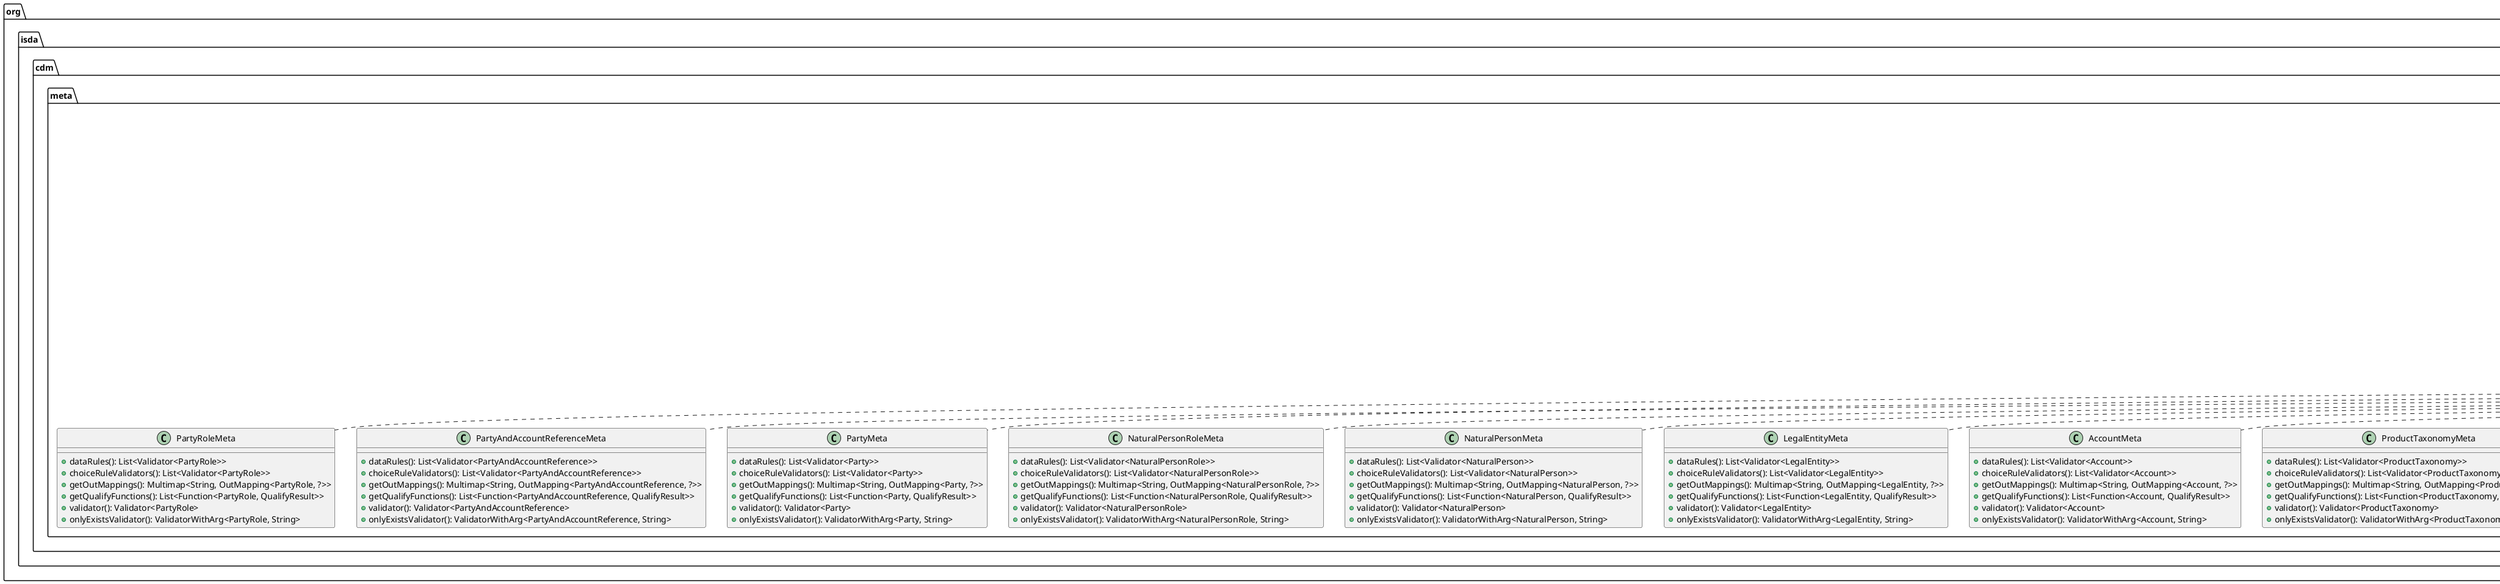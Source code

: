 @startuml

    namespace org.isda.cdm.meta {

        class PartyRoleMeta [[PartyRoleMeta.html]] {
            +dataRules(): List<Validator<PartyRole>>
            +choiceRuleValidators(): List<Validator<PartyRole>>
            +getOutMappings(): Multimap<String, OutMapping<PartyRole, ?>>
            +getQualifyFunctions(): List<Function<PartyRole, QualifyResult>>
            +validator(): Validator<PartyRole>
            +onlyExistsValidator(): ValidatorWithArg<PartyRole, String>
        }

        class PartyAndAccountReferenceMeta [[PartyAndAccountReferenceMeta.html]] {
            +dataRules(): List<Validator<PartyAndAccountReference>>
            +choiceRuleValidators(): List<Validator<PartyAndAccountReference>>
            +getOutMappings(): Multimap<String, OutMapping<PartyAndAccountReference, ?>>
            +getQualifyFunctions(): List<Function<PartyAndAccountReference, QualifyResult>>
            +validator(): Validator<PartyAndAccountReference>
            +onlyExistsValidator(): ValidatorWithArg<PartyAndAccountReference, String>
        }

        class PartyMeta [[PartyMeta.html]] {
            +dataRules(): List<Validator<Party>>
            +choiceRuleValidators(): List<Validator<Party>>
            +getOutMappings(): Multimap<String, OutMapping<Party, ?>>
            +getQualifyFunctions(): List<Function<Party, QualifyResult>>
            +validator(): Validator<Party>
            +onlyExistsValidator(): ValidatorWithArg<Party, String>
        }

        class NaturalPersonRoleMeta [[NaturalPersonRoleMeta.html]] {
            +dataRules(): List<Validator<NaturalPersonRole>>
            +choiceRuleValidators(): List<Validator<NaturalPersonRole>>
            +getOutMappings(): Multimap<String, OutMapping<NaturalPersonRole, ?>>
            +getQualifyFunctions(): List<Function<NaturalPersonRole, QualifyResult>>
            +validator(): Validator<NaturalPersonRole>
            +onlyExistsValidator(): ValidatorWithArg<NaturalPersonRole, String>
        }

        class NaturalPersonMeta [[NaturalPersonMeta.html]] {
            +dataRules(): List<Validator<NaturalPerson>>
            +choiceRuleValidators(): List<Validator<NaturalPerson>>
            +getOutMappings(): Multimap<String, OutMapping<NaturalPerson, ?>>
            +getQualifyFunctions(): List<Function<NaturalPerson, QualifyResult>>
            +validator(): Validator<NaturalPerson>
            +onlyExistsValidator(): ValidatorWithArg<NaturalPerson, String>
        }

        class LegalEntityMeta [[LegalEntityMeta.html]] {
            +dataRules(): List<Validator<LegalEntity>>
            +choiceRuleValidators(): List<Validator<LegalEntity>>
            +getOutMappings(): Multimap<String, OutMapping<LegalEntity, ?>>
            +getQualifyFunctions(): List<Function<LegalEntity, QualifyResult>>
            +validator(): Validator<LegalEntity>
            +onlyExistsValidator(): ValidatorWithArg<LegalEntity, String>
        }

        class AccountMeta [[AccountMeta.html]] {
            +dataRules(): List<Validator<Account>>
            +choiceRuleValidators(): List<Validator<Account>>
            +getOutMappings(): Multimap<String, OutMapping<Account, ?>>
            +getQualifyFunctions(): List<Function<Account, QualifyResult>>
            +validator(): Validator<Account>
            +onlyExistsValidator(): ValidatorWithArg<Account, String>
        }

        class ProductTaxonomyMeta [[ProductTaxonomyMeta.html]] {
            +dataRules(): List<Validator<ProductTaxonomy>>
            +choiceRuleValidators(): List<Validator<ProductTaxonomy>>
            +getOutMappings(): Multimap<String, OutMapping<ProductTaxonomy, ?>>
            +getQualifyFunctions(): List<Function<ProductTaxonomy, QualifyResult>>
            +validator(): Validator<ProductTaxonomy>
            +onlyExistsValidator(): ValidatorWithArg<ProductTaxonomy, String>
        }

        class ProductIdentifierMeta [[ProductIdentifierMeta.html]] {
            +dataRules(): List<Validator<ProductIdentifier>>
            +choiceRuleValidators(): List<Validator<ProductIdentifier>>
            +getOutMappings(): Multimap<String, OutMapping<ProductIdentifier, ?>>
            +getQualifyFunctions(): List<Function<ProductIdentifier, QualifyResult>>
            +validator(): Validator<ProductIdentifier>
            +onlyExistsValidator(): ValidatorWithArg<ProductIdentifier, String>
        }

        class ListedProductMeta [[ListedProductMeta.html]] {
            +dataRules(): List<Validator<ListedProduct>>
            +choiceRuleValidators(): List<Validator<ListedProduct>>
            +getOutMappings(): Multimap<String, OutMapping<ListedProduct, ?>>
            +getQualifyFunctions(): List<Function<ListedProduct, QualifyResult>>
            +validator(): Validator<ListedProduct>
            +onlyExistsValidator(): ValidatorWithArg<ListedProduct, String>
        }

        class ListedHeaderMeta [[ListedHeaderMeta.html]] {
            +dataRules(): List<Validator<ListedHeader>>
            +choiceRuleValidators(): List<Validator<ListedHeader>>
            +getOutMappings(): Multimap<String, OutMapping<ListedHeader, ?>>
            +getQualifyFunctions(): List<Function<ListedHeader, QualifyResult>>
            +validator(): Validator<ListedHeader>
            +onlyExistsValidator(): ValidatorWithArg<ListedHeader, String>
        }

        class StubValueMeta [[StubValueMeta.html]] {
            +dataRules(): List<Validator<StubValue>>
            +choiceRuleValidators(): List<Validator<StubValue>>
            +getOutMappings(): Multimap<String, OutMapping<StubValue, ?>>
            +getQualifyFunctions(): List<Function<StubValue, QualifyResult>>
            +validator(): Validator<StubValue>
            +onlyExistsValidator(): ValidatorWithArg<StubValue, String>
        }

        class StubFloatingRateMeta [[StubFloatingRateMeta.html]] {
            +dataRules(): List<Validator<StubFloatingRate>>
            +choiceRuleValidators(): List<Validator<StubFloatingRate>>
            +getOutMappings(): Multimap<String, OutMapping<StubFloatingRate, ?>>
            +getQualifyFunctions(): List<Function<StubFloatingRate, QualifyResult>>
            +validator(): Validator<StubFloatingRate>
            +onlyExistsValidator(): ValidatorWithArg<StubFloatingRate, String>
        }

        class StrikeScheduleMeta [[StrikeScheduleMeta.html]] {
            +dataRules(): List<Validator<StrikeSchedule>>
            +choiceRuleValidators(): List<Validator<StrikeSchedule>>
            +getOutMappings(): Multimap<String, OutMapping<StrikeSchedule, ?>>
            +getQualifyFunctions(): List<Function<StrikeSchedule, QualifyResult>>
            +validator(): Validator<StrikeSchedule>
            +onlyExistsValidator(): ValidatorWithArg<StrikeSchedule, String>
        }

        class StrikeMeta [[StrikeMeta.html]] {
            +dataRules(): List<Validator<Strike>>
            +choiceRuleValidators(): List<Validator<Strike>>
            +getOutMappings(): Multimap<String, OutMapping<Strike, ?>>
            +getQualifyFunctions(): List<Function<Strike, QualifyResult>>
            +validator(): Validator<Strike>
            +onlyExistsValidator(): ValidatorWithArg<Strike, String>
        }

        class StepMeta [[StepMeta.html]] {
            +dataRules(): List<Validator<Step>>
            +choiceRuleValidators(): List<Validator<Step>>
            +getOutMappings(): Multimap<String, OutMapping<Step, ?>>
            +getQualifyFunctions(): List<Function<Step, QualifyResult>>
            +validator(): Validator<Step>
            +onlyExistsValidator(): ValidatorWithArg<Step, String>
        }

        class SpreadScheduleMeta [[SpreadScheduleMeta.html]] {
            +dataRules(): List<Validator<SpreadSchedule>>
            +choiceRuleValidators(): List<Validator<SpreadSchedule>>
            +getOutMappings(): Multimap<String, OutMapping<SpreadSchedule, ?>>
            +getQualifyFunctions(): List<Function<SpreadSchedule, QualifyResult>>
            +validator(): Validator<SpreadSchedule>
            +onlyExistsValidator(): ValidatorWithArg<SpreadSchedule, String>
        }

        class SimplePaymentMeta [[SimplePaymentMeta.html]] {
            +dataRules(): List<Validator<SimplePayment>>
            +choiceRuleValidators(): List<Validator<SimplePayment>>
            +getOutMappings(): Multimap<String, OutMapping<SimplePayment, ?>>
            +getQualifyFunctions(): List<Function<SimplePayment, QualifyResult>>
            +validator(): Validator<SimplePayment>
            +onlyExistsValidator(): ValidatorWithArg<SimplePayment, String>
        }

        class SettlementRateSourceMeta [[SettlementRateSourceMeta.html]] {
            +dataRules(): List<Validator<SettlementRateSource>>
            +choiceRuleValidators(): List<Validator<SettlementRateSource>>
            +getOutMappings(): Multimap<String, OutMapping<SettlementRateSource, ?>>
            +getQualifyFunctions(): List<Function<SettlementRateSource, QualifyResult>>
            +validator(): Validator<SettlementRateSource>
            +onlyExistsValidator(): ValidatorWithArg<SettlementRateSource, String>
        }

        class ScheduleMeta [[ScheduleMeta.html]] {
            +dataRules(): List<Validator<Schedule>>
            +choiceRuleValidators(): List<Validator<Schedule>>
            +getOutMappings(): Multimap<String, OutMapping<Schedule, ?>>
            +getQualifyFunctions(): List<Function<Schedule, QualifyResult>>
            +validator(): Validator<Schedule>
            +onlyExistsValidator(): ValidatorWithArg<Schedule, String>
        }

        class RoundingMeta [[RoundingMeta.html]] {
            +dataRules(): List<Validator<Rounding>>
            +choiceRuleValidators(): List<Validator<Rounding>>
            +getOutMappings(): Multimap<String, OutMapping<Rounding, ?>>
            +getQualifyFunctions(): List<Function<Rounding, QualifyResult>>
            +validator(): Validator<Rounding>
            +onlyExistsValidator(): ValidatorWithArg<Rounding, String>
        }

        class ResourceLengthMeta [[ResourceLengthMeta.html]] {
            +dataRules(): List<Validator<ResourceLength>>
            +choiceRuleValidators(): List<Validator<ResourceLength>>
            +getOutMappings(): Multimap<String, OutMapping<ResourceLength, ?>>
            +getQualifyFunctions(): List<Function<ResourceLength, QualifyResult>>
            +validator(): Validator<ResourceLength>
            +onlyExistsValidator(): ValidatorWithArg<ResourceLength, String>
        }

        class ResourceMeta [[ResourceMeta.html]] {
            +dataRules(): List<Validator<Resource>>
            +choiceRuleValidators(): List<Validator<Resource>>
            +getOutMappings(): Multimap<String, OutMapping<Resource, ?>>
            +getQualifyFunctions(): List<Function<Resource, QualifyResult>>
            +validator(): Validator<Resource>
            +onlyExistsValidator(): ValidatorWithArg<Resource, String>
        }

        class ResetFrequencyMeta [[ResetFrequencyMeta.html]] {
            +dataRules(): List<Validator<ResetFrequency>>
            +choiceRuleValidators(): List<Validator<ResetFrequency>>
            +getOutMappings(): Multimap<String, OutMapping<ResetFrequency, ?>>
            +getQualifyFunctions(): List<Function<ResetFrequency, QualifyResult>>
            +validator(): Validator<ResetFrequency>
            +onlyExistsValidator(): ValidatorWithArg<ResetFrequency, String>
        }

        class RelativeDateOffsetMeta [[RelativeDateOffsetMeta.html]] {
            +dataRules(): List<Validator<RelativeDateOffset>>
            +choiceRuleValidators(): List<Validator<RelativeDateOffset>>
            +getOutMappings(): Multimap<String, OutMapping<RelativeDateOffset, ?>>
            +getQualifyFunctions(): List<Function<RelativeDateOffset, QualifyResult>>
            +validator(): Validator<RelativeDateOffset>
            +onlyExistsValidator(): ValidatorWithArg<RelativeDateOffset, String>
        }

        class RelativeDatesMeta [[RelativeDatesMeta.html]] {
            +dataRules(): List<Validator<RelativeDates>>
            +choiceRuleValidators(): List<Validator<RelativeDates>>
            +getOutMappings(): Multimap<String, OutMapping<RelativeDates, ?>>
            +getQualifyFunctions(): List<Function<RelativeDates, QualifyResult>>
            +validator(): Validator<RelativeDates>
            +onlyExistsValidator(): ValidatorWithArg<RelativeDates, String>
        }

        class RelatedPartyMeta [[RelatedPartyMeta.html]] {
            +dataRules(): List<Validator<RelatedParty>>
            +choiceRuleValidators(): List<Validator<RelatedParty>>
            +getOutMappings(): Multimap<String, OutMapping<RelatedParty, ?>>
            +getQualifyFunctions(): List<Function<RelatedParty, QualifyResult>>
            +validator(): Validator<RelatedParty>
            +onlyExistsValidator(): ValidatorWithArg<RelatedParty, String>
        }

        class ReferenceBankMeta [[ReferenceBankMeta.html]] {
            +dataRules(): List<Validator<ReferenceBank>>
            +choiceRuleValidators(): List<Validator<ReferenceBank>>
            +getOutMappings(): Multimap<String, OutMapping<ReferenceBank, ?>>
            +getQualifyFunctions(): List<Function<ReferenceBank, QualifyResult>>
            +validator(): Validator<ReferenceBank>
            +onlyExistsValidator(): ValidatorWithArg<ReferenceBank, String>
        }

        class RateObservationMeta [[RateObservationMeta.html]] {
            +dataRules(): List<Validator<RateObservation>>
            +choiceRuleValidators(): List<Validator<RateObservation>>
            +getOutMappings(): Multimap<String, OutMapping<RateObservation, ?>>
            +getQualifyFunctions(): List<Function<RateObservation, QualifyResult>>
            +validator(): Validator<RateObservation>
            +onlyExistsValidator(): ValidatorWithArg<RateObservation, String>
        }

        class QuotedCurrencyPairMeta [[QuotedCurrencyPairMeta.html]] {
            +dataRules(): List<Validator<QuotedCurrencyPair>>
            +choiceRuleValidators(): List<Validator<QuotedCurrencyPair>>
            +getOutMappings(): Multimap<String, OutMapping<QuotedCurrencyPair, ?>>
            +getQualifyFunctions(): List<Function<QuotedCurrencyPair, QualifyResult>>
            +validator(): Validator<QuotedCurrencyPair>
            +onlyExistsValidator(): ValidatorWithArg<QuotedCurrencyPair, String>
        }

        class PriorDateInstanceMeta [[PriorDateInstanceMeta.html]] {
            +dataRules(): List<Validator<PriorDateInstance>>
            +choiceRuleValidators(): List<Validator<PriorDateInstance>>
            +getOutMappings(): Multimap<String, OutMapping<PriorDateInstance, ?>>
            +getQualifyFunctions(): List<Function<PriorDateInstance, QualifyResult>>
            +validator(): Validator<PriorDateInstance>
            +onlyExistsValidator(): ValidatorWithArg<PriorDateInstance, String>
        }

        class PrincipalExchangesMeta [[PrincipalExchangesMeta.html]] {
            +dataRules(): List<Validator<PrincipalExchanges>>
            +choiceRuleValidators(): List<Validator<PrincipalExchanges>>
            +getOutMappings(): Multimap<String, OutMapping<PrincipalExchanges, ?>>
            +getQualifyFunctions(): List<Function<PrincipalExchanges, QualifyResult>>
            +validator(): Validator<PrincipalExchanges>
            +onlyExistsValidator(): ValidatorWithArg<PrincipalExchanges, String>
        }

        class PremiumExpressionMeta [[PremiumExpressionMeta.html]] {
            +dataRules(): List<Validator<PremiumExpression>>
            +choiceRuleValidators(): List<Validator<PremiumExpression>>
            +getOutMappings(): Multimap<String, OutMapping<PremiumExpression, ?>>
            +getQualifyFunctions(): List<Function<PremiumExpression, QualifyResult>>
            +validator(): Validator<PremiumExpression>
            +onlyExistsValidator(): ValidatorWithArg<PremiumExpression, String>
        }

        class PeriodMeta [[PeriodMeta.html]] {
            +dataRules(): List<Validator<Period>>
            +choiceRuleValidators(): List<Validator<Period>>
            +getOutMappings(): Multimap<String, OutMapping<Period, ?>>
            +getQualifyFunctions(): List<Function<Period, QualifyResult>>
            +validator(): Validator<Period>
            +onlyExistsValidator(): ValidatorWithArg<Period, String>
        }

        class PaymentRuleMeta [[PaymentRuleMeta.html]] {
            +dataRules(): List<Validator<PaymentRule>>
            +choiceRuleValidators(): List<Validator<PaymentRule>>
            +getOutMappings(): Multimap<String, OutMapping<PaymentRule, ?>>
            +getQualifyFunctions(): List<Function<PaymentRule, QualifyResult>>
            +validator(): Validator<PaymentRule>
            +onlyExistsValidator(): ValidatorWithArg<PaymentRule, String>
        }

        class PaymentDiscountingMeta [[PaymentDiscountingMeta.html]] {
            +dataRules(): List<Validator<PaymentDiscounting>>
            +choiceRuleValidators(): List<Validator<PaymentDiscounting>>
            +getOutMappings(): Multimap<String, OutMapping<PaymentDiscounting, ?>>
            +getQualifyFunctions(): List<Function<PaymentDiscounting, QualifyResult>>
            +validator(): Validator<PaymentDiscounting>
            +onlyExistsValidator(): ValidatorWithArg<PaymentDiscounting, String>
        }

        class PaymentDetailMeta [[PaymentDetailMeta.html]] {
            +dataRules(): List<Validator<PaymentDetail>>
            +choiceRuleValidators(): List<Validator<PaymentDetail>>
            +getOutMappings(): Multimap<String, OutMapping<PaymentDetail, ?>>
            +getQualifyFunctions(): List<Function<PaymentDetail, QualifyResult>>
            +validator(): Validator<PaymentDetail>
            +onlyExistsValidator(): ValidatorWithArg<PaymentDetail, String>
        }

        class PaymentMeta [[PaymentMeta.html]] {
            +dataRules(): List<Validator<Payment>>
            +choiceRuleValidators(): List<Validator<Payment>>
            +getOutMappings(): Multimap<String, OutMapping<Payment, ?>>
            +getQualifyFunctions(): List<Function<Payment, QualifyResult>>
            +validator(): Validator<Payment>
            +onlyExistsValidator(): ValidatorWithArg<Payment, String>
        }

        class PayerReceiverMeta [[PayerReceiverMeta.html]] {
            +dataRules(): List<Validator<PayerReceiver>>
            +choiceRuleValidators(): List<Validator<PayerReceiver>>
            +getOutMappings(): Multimap<String, OutMapping<PayerReceiver, ?>>
            +getQualifyFunctions(): List<Function<PayerReceiver, QualifyResult>>
            +validator(): Validator<PayerReceiver>
            +onlyExistsValidator(): ValidatorWithArg<PayerReceiver, String>
        }

        class PartialExerciseMeta [[PartialExerciseMeta.html]] {
            +dataRules(): List<Validator<PartialExercise>>
            +choiceRuleValidators(): List<Validator<PartialExercise>>
            +getOutMappings(): Multimap<String, OutMapping<PartialExercise, ?>>
            +getQualifyFunctions(): List<Function<PartialExercise, QualifyResult>>
            +validator(): Validator<PartialExercise>
            +onlyExistsValidator(): ValidatorWithArg<PartialExercise, String>
        }

        class OtherAgreementMeta [[OtherAgreementMeta.html]] {
            +dataRules(): List<Validator<OtherAgreement>>
            +choiceRuleValidators(): List<Validator<OtherAgreement>>
            +getOutMappings(): Multimap<String, OutMapping<OtherAgreement, ?>>
            +getQualifyFunctions(): List<Function<OtherAgreement, QualifyResult>>
            +validator(): Validator<OtherAgreement>
            +onlyExistsValidator(): ValidatorWithArg<OtherAgreement, String>
        }

        class OptionPhysicalSettlementMeta [[OptionPhysicalSettlementMeta.html]] {
            +dataRules(): List<Validator<OptionPhysicalSettlement>>
            +choiceRuleValidators(): List<Validator<OptionPhysicalSettlement>>
            +getOutMappings(): Multimap<String, OutMapping<OptionPhysicalSettlement, ?>>
            +getQualifyFunctions(): List<Function<OptionPhysicalSettlement, QualifyResult>>
            +validator(): Validator<OptionPhysicalSettlement>
            +onlyExistsValidator(): ValidatorWithArg<OptionPhysicalSettlement, String>
        }

        class OffsetMeta [[OffsetMeta.html]] {
            +dataRules(): List<Validator<Offset>>
            +choiceRuleValidators(): List<Validator<Offset>>
            +getOutMappings(): Multimap<String, OutMapping<Offset, ?>>
            +getQualifyFunctions(): List<Function<Offset, QualifyResult>>
            +validator(): Validator<Offset>
            +onlyExistsValidator(): ValidatorWithArg<Offset, String>
        }

        class NonNegativeStepMeta [[NonNegativeStepMeta.html]] {
            +dataRules(): List<Validator<NonNegativeStep>>
            +choiceRuleValidators(): List<Validator<NonNegativeStep>>
            +getOutMappings(): Multimap<String, OutMapping<NonNegativeStep, ?>>
            +getQualifyFunctions(): List<Function<NonNegativeStep, QualifyResult>>
            +validator(): Validator<NonNegativeStep>
            +onlyExistsValidator(): ValidatorWithArg<NonNegativeStep, String>
        }

        class NonNegativeScheduleMeta [[NonNegativeScheduleMeta.html]] {
            +dataRules(): List<Validator<NonNegativeSchedule>>
            +choiceRuleValidators(): List<Validator<NonNegativeSchedule>>
            +getOutMappings(): Multimap<String, OutMapping<NonNegativeSchedule, ?>>
            +getQualifyFunctions(): List<Function<NonNegativeSchedule, QualifyResult>>
            +validator(): Validator<NonNegativeSchedule>
            +onlyExistsValidator(): ValidatorWithArg<NonNegativeSchedule, String>
        }

        class NonNegativeAmountScheduleMeta [[NonNegativeAmountScheduleMeta.html]] {
            +dataRules(): List<Validator<NonNegativeAmountSchedule>>
            +choiceRuleValidators(): List<Validator<NonNegativeAmountSchedule>>
            +getOutMappings(): Multimap<String, OutMapping<NonNegativeAmountSchedule, ?>>
            +getQualifyFunctions(): List<Function<NonNegativeAmountSchedule, QualifyResult>>
            +validator(): Validator<NonNegativeAmountSchedule>
            +onlyExistsValidator(): ValidatorWithArg<NonNegativeAmountSchedule, String>
        }

        class MultipleExerciseMeta [[MultipleExerciseMeta.html]] {
            +dataRules(): List<Validator<MultipleExercise>>
            +choiceRuleValidators(): List<Validator<MultipleExercise>>
            +getOutMappings(): Multimap<String, OutMapping<MultipleExercise, ?>>
            +getQualifyFunctions(): List<Function<MultipleExercise, QualifyResult>>
            +validator(): Validator<MultipleExercise>
            +onlyExistsValidator(): ValidatorWithArg<MultipleExercise, String>
        }

        class MoneyMeta [[MoneyMeta.html]] {
            +dataRules(): List<Validator<Money>>
            +choiceRuleValidators(): List<Validator<Money>>
            +getOutMappings(): Multimap<String, OutMapping<Money, ?>>
            +getQualifyFunctions(): List<Function<Money, QualifyResult>>
            +validator(): Validator<Money>
            +onlyExistsValidator(): ValidatorWithArg<Money, String>
        }

        class MasterConfirmationMeta [[MasterConfirmationMeta.html]] {
            +dataRules(): List<Validator<MasterConfirmation>>
            +choiceRuleValidators(): List<Validator<MasterConfirmation>>
            +getOutMappings(): Multimap<String, OutMapping<MasterConfirmation, ?>>
            +getQualifyFunctions(): List<Function<MasterConfirmation, QualifyResult>>
            +validator(): Validator<MasterConfirmation>
            +onlyExistsValidator(): ValidatorWithArg<MasterConfirmation, String>
        }

        class MasterAgreementMeta [[MasterAgreementMeta.html]] {
            +dataRules(): List<Validator<MasterAgreement>>
            +choiceRuleValidators(): List<Validator<MasterAgreement>>
            +getOutMappings(): Multimap<String, OutMapping<MasterAgreement, ?>>
            +getQualifyFunctions(): List<Function<MasterAgreement, QualifyResult>>
            +validator(): Validator<MasterAgreement>
            +onlyExistsValidator(): ValidatorWithArg<MasterAgreement, String>
        }

        class ManualExerciseMeta [[ManualExerciseMeta.html]] {
            +dataRules(): List<Validator<ManualExercise>>
            +choiceRuleValidators(): List<Validator<ManualExercise>>
            +getOutMappings(): Multimap<String, OutMapping<ManualExercise, ?>>
            +getQualifyFunctions(): List<Function<ManualExercise, QualifyResult>>
            +validator(): Validator<ManualExercise>
            +onlyExistsValidator(): ValidatorWithArg<ManualExercise, String>
        }

        class IssuerTradeIdMeta [[IssuerTradeIdMeta.html]] {
            +dataRules(): List<Validator<IssuerTradeId>>
            +choiceRuleValidators(): List<Validator<IssuerTradeId>>
            +getOutMappings(): Multimap<String, OutMapping<IssuerTradeId, ?>>
            +getQualifyFunctions(): List<Function<IssuerTradeId, QualifyResult>>
            +validator(): Validator<IssuerTradeId>
            +onlyExistsValidator(): ValidatorWithArg<IssuerTradeId, String>
        }

        class InitialFixingDateMeta [[InitialFixingDateMeta.html]] {
            +dataRules(): List<Validator<InitialFixingDate>>
            +choiceRuleValidators(): List<Validator<InitialFixingDate>>
            +getOutMappings(): Multimap<String, OutMapping<InitialFixingDate, ?>>
            +getQualifyFunctions(): List<Function<InitialFixingDate, QualifyResult>>
            +validator(): Validator<InitialFixingDate>
            +onlyExistsValidator(): ValidatorWithArg<InitialFixingDate, String>
        }

        class InformationSourceMeta [[InformationSourceMeta.html]] {
            +dataRules(): List<Validator<InformationSource>>
            +choiceRuleValidators(): List<Validator<InformationSource>>
            +getOutMappings(): Multimap<String, OutMapping<InformationSource, ?>>
            +getQualifyFunctions(): List<Function<InformationSource, QualifyResult>>
            +validator(): Validator<InformationSource>
            +onlyExistsValidator(): ValidatorWithArg<InformationSource, String>
        }

        class IndependentAmountMeta [[IndependentAmountMeta.html]] {
            +dataRules(): List<Validator<IndependentAmount>>
            +choiceRuleValidators(): List<Validator<IndependentAmount>>
            +getOutMappings(): Multimap<String, OutMapping<IndependentAmount, ?>>
            +getQualifyFunctions(): List<Function<IndependentAmount, QualifyResult>>
            +validator(): Validator<IndependentAmount>
            +onlyExistsValidator(): ValidatorWithArg<IndependentAmount, String>
        }

        class FxSpotRateSourceMeta [[FxSpotRateSourceMeta.html]] {
            +dataRules(): List<Validator<FxSpotRateSource>>
            +choiceRuleValidators(): List<Validator<FxSpotRateSource>>
            +getOutMappings(): Multimap<String, OutMapping<FxSpotRateSource, ?>>
            +getQualifyFunctions(): List<Function<FxSpotRateSource, QualifyResult>>
            +validator(): Validator<FxSpotRateSource>
            +onlyExistsValidator(): ValidatorWithArg<FxSpotRateSource, String>
        }

        class FxRateMeta [[FxRateMeta.html]] {
            +dataRules(): List<Validator<FxRate>>
            +choiceRuleValidators(): List<Validator<FxRate>>
            +getOutMappings(): Multimap<String, OutMapping<FxRate, ?>>
            +getQualifyFunctions(): List<Function<FxRate, QualifyResult>>
            +validator(): Validator<FxRate>
            +onlyExistsValidator(): ValidatorWithArg<FxRate, String>
        }

        class FutureValueAmountMeta [[FutureValueAmountMeta.html]] {
            +dataRules(): List<Validator<FutureValueAmount>>
            +choiceRuleValidators(): List<Validator<FutureValueAmount>>
            +getOutMappings(): Multimap<String, OutMapping<FutureValueAmount, ?>>
            +getQualifyFunctions(): List<Function<FutureValueAmount, QualifyResult>>
            +validator(): Validator<FutureValueAmount>
            +onlyExistsValidator(): ValidatorWithArg<FutureValueAmount, String>
        }

        class FrequencyMeta [[FrequencyMeta.html]] {
            +dataRules(): List<Validator<Frequency>>
            +choiceRuleValidators(): List<Validator<Frequency>>
            +getOutMappings(): Multimap<String, OutMapping<Frequency, ?>>
            +getQualifyFunctions(): List<Function<Frequency, QualifyResult>>
            +validator(): Validator<Frequency>
            +onlyExistsValidator(): ValidatorWithArg<Frequency, String>
        }

        class FloatingRateCalculationMeta [[FloatingRateCalculationMeta.html]] {
            +dataRules(): List<Validator<FloatingRateCalculation>>
            +choiceRuleValidators(): List<Validator<FloatingRateCalculation>>
            +getOutMappings(): Multimap<String, OutMapping<FloatingRateCalculation, ?>>
            +getQualifyFunctions(): List<Function<FloatingRateCalculation, QualifyResult>>
            +validator(): Validator<FloatingRateCalculation>
            +onlyExistsValidator(): ValidatorWithArg<FloatingRateCalculation, String>
        }

        class FloatingRateMeta [[FloatingRateMeta.html]] {
            +dataRules(): List<Validator<FloatingRate>>
            +choiceRuleValidators(): List<Validator<FloatingRate>>
            +getOutMappings(): Multimap<String, OutMapping<FloatingRate, ?>>
            +getQualifyFunctions(): List<Function<FloatingRate, QualifyResult>>
            +validator(): Validator<FloatingRate>
            +onlyExistsValidator(): ValidatorWithArg<FloatingRate, String>
        }

        class ExerciseProcedureMeta [[ExerciseProcedureMeta.html]] {
            +dataRules(): List<Validator<ExerciseProcedure>>
            +choiceRuleValidators(): List<Validator<ExerciseProcedure>>
            +getOutMappings(): Multimap<String, OutMapping<ExerciseProcedure, ?>>
            +getQualifyFunctions(): List<Function<ExerciseProcedure, QualifyResult>>
            +validator(): Validator<ExerciseProcedure>
            +onlyExistsValidator(): ValidatorWithArg<ExerciseProcedure, String>
        }

        class ExerciseNoticeMeta [[ExerciseNoticeMeta.html]] {
            +dataRules(): List<Validator<ExerciseNotice>>
            +choiceRuleValidators(): List<Validator<ExerciseNotice>>
            +getOutMappings(): Multimap<String, OutMapping<ExerciseNotice, ?>>
            +getQualifyFunctions(): List<Function<ExerciseNotice, QualifyResult>>
            +validator(): Validator<ExerciseNotice>
            +onlyExistsValidator(): ValidatorWithArg<ExerciseNotice, String>
        }

        class ExerciseFeeScheduleMeta [[ExerciseFeeScheduleMeta.html]] {
            +dataRules(): List<Validator<ExerciseFeeSchedule>>
            +choiceRuleValidators(): List<Validator<ExerciseFeeSchedule>>
            +getOutMappings(): Multimap<String, OutMapping<ExerciseFeeSchedule, ?>>
            +getQualifyFunctions(): List<Function<ExerciseFeeSchedule, QualifyResult>>
            +validator(): Validator<ExerciseFeeSchedule>
            +onlyExistsValidator(): ValidatorWithArg<ExerciseFeeSchedule, String>
        }

        class ExerciseFeeMeta [[ExerciseFeeMeta.html]] {
            +dataRules(): List<Validator<ExerciseFee>>
            +choiceRuleValidators(): List<Validator<ExerciseFee>>
            +getOutMappings(): Multimap<String, OutMapping<ExerciseFee, ?>>
            +getQualifyFunctions(): List<Function<ExerciseFee, QualifyResult>>
            +validator(): Validator<ExerciseFee>
            +onlyExistsValidator(): ValidatorWithArg<ExerciseFee, String>
        }

        class EuropeanExerciseMeta [[EuropeanExerciseMeta.html]] {
            +dataRules(): List<Validator<EuropeanExercise>>
            +choiceRuleValidators(): List<Validator<EuropeanExercise>>
            +getOutMappings(): Multimap<String, OutMapping<EuropeanExercise, ?>>
            +getQualifyFunctions(): List<Function<EuropeanExercise, QualifyResult>>
            +validator(): Validator<EuropeanExercise>
            +onlyExistsValidator(): ValidatorWithArg<EuropeanExercise, String>
        }

        class DocumentationMeta [[DocumentationMeta.html]] {
            +dataRules(): List<Validator<Documentation>>
            +choiceRuleValidators(): List<Validator<Documentation>>
            +getOutMappings(): Multimap<String, OutMapping<Documentation, ?>>
            +getQualifyFunctions(): List<Function<Documentation, QualifyResult>>
            +validator(): Validator<Documentation>
            +onlyExistsValidator(): ValidatorWithArg<Documentation, String>
        }

        class DateTimeListMeta [[DateTimeListMeta.html]] {
            +dataRules(): List<Validator<DateTimeList>>
            +choiceRuleValidators(): List<Validator<DateTimeList>>
            +getOutMappings(): Multimap<String, OutMapping<DateTimeList, ?>>
            +getQualifyFunctions(): List<Function<DateTimeList, QualifyResult>>
            +validator(): Validator<DateTimeList>
            +onlyExistsValidator(): ValidatorWithArg<DateTimeList, String>
        }

        class DateListMeta [[DateListMeta.html]] {
            +dataRules(): List<Validator<DateList>>
            +choiceRuleValidators(): List<Validator<DateList>>
            +getOutMappings(): Multimap<String, OutMapping<DateList, ?>>
            +getQualifyFunctions(): List<Function<DateList, QualifyResult>>
            +validator(): Validator<DateList>
            +onlyExistsValidator(): ValidatorWithArg<DateList, String>
        }

        class DateInstancesMeta [[DateInstancesMeta.html]] {
            +dataRules(): List<Validator<DateInstances>>
            +choiceRuleValidators(): List<Validator<DateInstances>>
            +getOutMappings(): Multimap<String, OutMapping<DateInstances, ?>>
            +getQualifyFunctions(): List<Function<DateInstances, QualifyResult>>
            +validator(): Validator<DateInstances>
            +onlyExistsValidator(): ValidatorWithArg<DateInstances, String>
        }

        class DateRangeMeta [[DateRangeMeta.html]] {
            +dataRules(): List<Validator<DateRange>>
            +choiceRuleValidators(): List<Validator<DateRange>>
            +getOutMappings(): Multimap<String, OutMapping<DateRange, ?>>
            +getQualifyFunctions(): List<Function<DateRange, QualifyResult>>
            +validator(): Validator<DateRange>
            +onlyExistsValidator(): ValidatorWithArg<DateRange, String>
        }

        class CreditSupportAgreementMeta [[CreditSupportAgreementMeta.html]] {
            +dataRules(): List<Validator<CreditSupportAgreement>>
            +choiceRuleValidators(): List<Validator<CreditSupportAgreement>>
            +getOutMappings(): Multimap<String, OutMapping<CreditSupportAgreement, ?>>
            +getQualifyFunctions(): List<Function<CreditSupportAgreement, QualifyResult>>
            +validator(): Validator<CreditSupportAgreement>
            +onlyExistsValidator(): ValidatorWithArg<CreditSupportAgreement, String>
        }

        class ContractualTermsSupplementMeta [[ContractualTermsSupplementMeta.html]] {
            +dataRules(): List<Validator<ContractualTermsSupplement>>
            +choiceRuleValidators(): List<Validator<ContractualTermsSupplement>>
            +getOutMappings(): Multimap<String, OutMapping<ContractualTermsSupplement, ?>>
            +getQualifyFunctions(): List<Function<ContractualTermsSupplement, QualifyResult>>
            +validator(): Validator<ContractualTermsSupplement>
            +onlyExistsValidator(): ValidatorWithArg<ContractualTermsSupplement, String>
        }

        class ContractualMatrixMeta [[ContractualMatrixMeta.html]] {
            +dataRules(): List<Validator<ContractualMatrix>>
            +choiceRuleValidators(): List<Validator<ContractualMatrix>>
            +getOutMappings(): Multimap<String, OutMapping<ContractualMatrix, ?>>
            +getQualifyFunctions(): List<Function<ContractualMatrix, QualifyResult>>
            +validator(): Validator<ContractualMatrix>
            +onlyExistsValidator(): ValidatorWithArg<ContractualMatrix, String>
        }

        class CollateralMeta [[CollateralMeta.html]] {
            +dataRules(): List<Validator<Collateral>>
            +choiceRuleValidators(): List<Validator<Collateral>>
            +getOutMappings(): Multimap<String, OutMapping<Collateral, ?>>
            +getQualifyFunctions(): List<Function<Collateral, QualifyResult>>
            +validator(): Validator<Collateral>
            +onlyExistsValidator(): ValidatorWithArg<Collateral, String>
        }

        class CashSettlementReferenceBanksMeta [[CashSettlementReferenceBanksMeta.html]] {
            +dataRules(): List<Validator<CashSettlementReferenceBanks>>
            +choiceRuleValidators(): List<Validator<CashSettlementReferenceBanks>>
            +getOutMappings(): Multimap<String, OutMapping<CashSettlementReferenceBanks, ?>>
            +getQualifyFunctions(): List<Function<CashSettlementReferenceBanks, QualifyResult>>
            +validator(): Validator<CashSettlementReferenceBanks>
            +onlyExistsValidator(): ValidatorWithArg<CashSettlementReferenceBanks, String>
        }

        class CalculationPeriodFrequencyMeta [[CalculationPeriodFrequencyMeta.html]] {
            +dataRules(): List<Validator<CalculationPeriodFrequency>>
            +choiceRuleValidators(): List<Validator<CalculationPeriodFrequency>>
            +getOutMappings(): Multimap<String, OutMapping<CalculationPeriodFrequency, ?>>
            +getQualifyFunctions(): List<Function<CalculationPeriodFrequency, QualifyResult>>
            +validator(): Validator<CalculationPeriodFrequency>
            +onlyExistsValidator(): ValidatorWithArg<CalculationPeriodFrequency, String>
        }

        class CalculationAgentMeta [[CalculationAgentMeta.html]] {
            +dataRules(): List<Validator<CalculationAgent>>
            +choiceRuleValidators(): List<Validator<CalculationAgent>>
            +getOutMappings(): Multimap<String, OutMapping<CalculationAgent, ?>>
            +getQualifyFunctions(): List<Function<CalculationAgent, QualifyResult>>
            +validator(): Validator<CalculationAgent>
            +onlyExistsValidator(): ValidatorWithArg<CalculationAgent, String>
        }

        class BuyerSellerMeta [[BuyerSellerMeta.html]] {
            +dataRules(): List<Validator<BuyerSeller>>
            +choiceRuleValidators(): List<Validator<BuyerSeller>>
            +getOutMappings(): Multimap<String, OutMapping<BuyerSeller, ?>>
            +getQualifyFunctions(): List<Function<BuyerSeller, QualifyResult>>
            +validator(): Validator<BuyerSeller>
            +onlyExistsValidator(): ValidatorWithArg<BuyerSeller, String>
        }

        class BusinessDayAdjustmentsMeta [[BusinessDayAdjustmentsMeta.html]] {
            +dataRules(): List<Validator<BusinessDayAdjustments>>
            +choiceRuleValidators(): List<Validator<BusinessDayAdjustments>>
            +getOutMappings(): Multimap<String, OutMapping<BusinessDayAdjustments, ?>>
            +getQualifyFunctions(): List<Function<BusinessDayAdjustments, QualifyResult>>
            +validator(): Validator<BusinessDayAdjustments>
            +onlyExistsValidator(): ValidatorWithArg<BusinessDayAdjustments, String>
        }

        class BusinessDateRangeMeta [[BusinessDateRangeMeta.html]] {
            +dataRules(): List<Validator<BusinessDateRange>>
            +choiceRuleValidators(): List<Validator<BusinessDateRange>>
            +getOutMappings(): Multimap<String, OutMapping<BusinessDateRange, ?>>
            +getQualifyFunctions(): List<Function<BusinessDateRange, QualifyResult>>
            +validator(): Validator<BusinessDateRange>
            +onlyExistsValidator(): ValidatorWithArg<BusinessDateRange, String>
        }

        class BusinessCenterTimeMeta [[BusinessCenterTimeMeta.html]] {
            +dataRules(): List<Validator<BusinessCenterTime>>
            +choiceRuleValidators(): List<Validator<BusinessCenterTime>>
            +getOutMappings(): Multimap<String, OutMapping<BusinessCenterTime, ?>>
            +getQualifyFunctions(): List<Function<BusinessCenterTime, QualifyResult>>
            +validator(): Validator<BusinessCenterTime>
            +onlyExistsValidator(): ValidatorWithArg<BusinessCenterTime, String>
        }

        class BusinessCentersMeta [[BusinessCentersMeta.html]] {
            +dataRules(): List<Validator<BusinessCenters>>
            +choiceRuleValidators(): List<Validator<BusinessCenters>>
            +getOutMappings(): Multimap<String, OutMapping<BusinessCenters, ?>>
            +getQualifyFunctions(): List<Function<BusinessCenters, QualifyResult>>
            +validator(): Validator<BusinessCenters>
            +onlyExistsValidator(): ValidatorWithArg<BusinessCenters, String>
        }

        class BrokerConfirmationMeta [[BrokerConfirmationMeta.html]] {
            +dataRules(): List<Validator<BrokerConfirmation>>
            +choiceRuleValidators(): List<Validator<BrokerConfirmation>>
            +getOutMappings(): Multimap<String, OutMapping<BrokerConfirmation, ?>>
            +getQualifyFunctions(): List<Function<BrokerConfirmation, QualifyResult>>
            +validator(): Validator<BrokerConfirmation>
            +onlyExistsValidator(): ValidatorWithArg<BrokerConfirmation, String>
        }

        class BermudaExerciseMeta [[BermudaExerciseMeta.html]] {
            +dataRules(): List<Validator<BermudaExercise>>
            +choiceRuleValidators(): List<Validator<BermudaExercise>>
            +getOutMappings(): Multimap<String, OutMapping<BermudaExercise, ?>>
            +getQualifyFunctions(): List<Function<BermudaExercise, QualifyResult>>
            +validator(): Validator<BermudaExercise>
            +onlyExistsValidator(): ValidatorWithArg<BermudaExercise, String>
        }

        class AutomaticExerciseMeta [[AutomaticExerciseMeta.html]] {
            +dataRules(): List<Validator<AutomaticExercise>>
            +choiceRuleValidators(): List<Validator<AutomaticExercise>>
            +getOutMappings(): Multimap<String, OutMapping<AutomaticExercise, ?>>
            +getQualifyFunctions(): List<Function<AutomaticExercise, QualifyResult>>
            +validator(): Validator<AutomaticExercise>
            +onlyExistsValidator(): ValidatorWithArg<AutomaticExercise, String>
        }

        class AmountScheduleMeta [[AmountScheduleMeta.html]] {
            +dataRules(): List<Validator<AmountSchedule>>
            +choiceRuleValidators(): List<Validator<AmountSchedule>>
            +getOutMappings(): Multimap<String, OutMapping<AmountSchedule, ?>>
            +getQualifyFunctions(): List<Function<AmountSchedule, QualifyResult>>
            +validator(): Validator<AmountSchedule>
            +onlyExistsValidator(): ValidatorWithArg<AmountSchedule, String>
        }

        class AmericanExerciseMeta [[AmericanExerciseMeta.html]] {
            +dataRules(): List<Validator<AmericanExercise>>
            +choiceRuleValidators(): List<Validator<AmericanExercise>>
            +getOutMappings(): Multimap<String, OutMapping<AmericanExercise, ?>>
            +getQualifyFunctions(): List<Function<AmericanExercise, QualifyResult>>
            +validator(): Validator<AmericanExercise>
            +onlyExistsValidator(): ValidatorWithArg<AmericanExercise, String>
        }

        class AdjustedRelativeDateOffsetMeta [[AdjustedRelativeDateOffsetMeta.html]] {
            +dataRules(): List<Validator<AdjustedRelativeDateOffset>>
            +choiceRuleValidators(): List<Validator<AdjustedRelativeDateOffset>>
            +getOutMappings(): Multimap<String, OutMapping<AdjustedRelativeDateOffset, ?>>
            +getQualifyFunctions(): List<Function<AdjustedRelativeDateOffset, QualifyResult>>
            +validator(): Validator<AdjustedRelativeDateOffset>
            +onlyExistsValidator(): ValidatorWithArg<AdjustedRelativeDateOffset, String>
        }

        class AdjustableOrRelativeDatesMeta [[AdjustableOrRelativeDatesMeta.html]] {
            +dataRules(): List<Validator<AdjustableOrRelativeDates>>
            +choiceRuleValidators(): List<Validator<AdjustableOrRelativeDates>>
            +getOutMappings(): Multimap<String, OutMapping<AdjustableOrRelativeDates, ?>>
            +getQualifyFunctions(): List<Function<AdjustableOrRelativeDates, QualifyResult>>
            +validator(): Validator<AdjustableOrRelativeDates>
            +onlyExistsValidator(): ValidatorWithArg<AdjustableOrRelativeDates, String>
        }

        class AdjustableOrRelativeDateMeta [[AdjustableOrRelativeDateMeta.html]] {
            +dataRules(): List<Validator<AdjustableOrRelativeDate>>
            +choiceRuleValidators(): List<Validator<AdjustableOrRelativeDate>>
            +getOutMappings(): Multimap<String, OutMapping<AdjustableOrRelativeDate, ?>>
            +getQualifyFunctions(): List<Function<AdjustableOrRelativeDate, QualifyResult>>
            +validator(): Validator<AdjustableOrRelativeDate>
            +onlyExistsValidator(): ValidatorWithArg<AdjustableOrRelativeDate, String>
        }

        class AdjustableOrAdjustedOrRelativeDateMeta [[AdjustableOrAdjustedOrRelativeDateMeta.html]] {
            +dataRules(): List<Validator<AdjustableOrAdjustedOrRelativeDate>>
            +choiceRuleValidators(): List<Validator<AdjustableOrAdjustedOrRelativeDate>>
            +getOutMappings(): Multimap<String, OutMapping<AdjustableOrAdjustedOrRelativeDate, ?>>
            +getQualifyFunctions(): List<Function<AdjustableOrAdjustedOrRelativeDate, QualifyResult>>
            +validator(): Validator<AdjustableOrAdjustedOrRelativeDate>
            +onlyExistsValidator(): ValidatorWithArg<AdjustableOrAdjustedOrRelativeDate, String>
        }

        class AdjustableOrAdjustedDateMeta [[AdjustableOrAdjustedDateMeta.html]] {
            +dataRules(): List<Validator<AdjustableOrAdjustedDate>>
            +choiceRuleValidators(): List<Validator<AdjustableOrAdjustedDate>>
            +getOutMappings(): Multimap<String, OutMapping<AdjustableOrAdjustedDate, ?>>
            +getQualifyFunctions(): List<Function<AdjustableOrAdjustedDate, QualifyResult>>
            +validator(): Validator<AdjustableOrAdjustedDate>
            +onlyExistsValidator(): ValidatorWithArg<AdjustableOrAdjustedDate, String>
        }

        class AdjustableDatesMeta [[AdjustableDatesMeta.html]] {
            +dataRules(): List<Validator<AdjustableDates>>
            +choiceRuleValidators(): List<Validator<AdjustableDates>>
            +getOutMappings(): Multimap<String, OutMapping<AdjustableDates, ?>>
            +getQualifyFunctions(): List<Function<AdjustableDates, QualifyResult>>
            +validator(): Validator<AdjustableDates>
            +onlyExistsValidator(): ValidatorWithArg<AdjustableDates, String>
        }

        class AdjustableDateMeta [[AdjustableDateMeta.html]] {
            +dataRules(): List<Validator<AdjustableDate>>
            +choiceRuleValidators(): List<Validator<AdjustableDate>>
            +getOutMappings(): Multimap<String, OutMapping<AdjustableDate, ?>>
            +getQualifyFunctions(): List<Function<AdjustableDate, QualifyResult>>
            +validator(): Validator<AdjustableDate>
            +onlyExistsValidator(): ValidatorWithArg<AdjustableDate, String>
        }

        class WeightedAveragingObservationMeta [[WeightedAveragingObservationMeta.html]] {
            +dataRules(): List<Validator<WeightedAveragingObservation>>
            +choiceRuleValidators(): List<Validator<WeightedAveragingObservation>>
            +getOutMappings(): Multimap<String, OutMapping<WeightedAveragingObservation, ?>>
            +getQualifyFunctions(): List<Function<WeightedAveragingObservation, QualifyResult>>
            +validator(): Validator<WeightedAveragingObservation>
            +onlyExistsValidator(): ValidatorWithArg<WeightedAveragingObservation, String>
        }

        class TriggerEventMeta [[TriggerEventMeta.html]] {
            +dataRules(): List<Validator<TriggerEvent>>
            +choiceRuleValidators(): List<Validator<TriggerEvent>>
            +getOutMappings(): Multimap<String, OutMapping<TriggerEvent, ?>>
            +getQualifyFunctions(): List<Function<TriggerEvent, QualifyResult>>
            +validator(): Validator<TriggerEvent>
            +onlyExistsValidator(): ValidatorWithArg<TriggerEvent, String>
        }

        class TriggerMeta [[TriggerMeta.html]] {
            +dataRules(): List<Validator<Trigger>>
            +choiceRuleValidators(): List<Validator<Trigger>>
            +getOutMappings(): Multimap<String, OutMapping<Trigger, ?>>
            +getQualifyFunctions(): List<Function<Trigger, QualifyResult>>
            +validator(): Validator<Trigger>
            +onlyExistsValidator(): ValidatorWithArg<Trigger, String>
        }

        class StrikeSpreadMeta [[StrikeSpreadMeta.html]] {
            +dataRules(): List<Validator<StrikeSpread>>
            +choiceRuleValidators(): List<Validator<StrikeSpread>>
            +getOutMappings(): Multimap<String, OutMapping<StrikeSpread, ?>>
            +getQualifyFunctions(): List<Function<StrikeSpread, QualifyResult>>
            +validator(): Validator<StrikeSpread>
            +onlyExistsValidator(): ValidatorWithArg<StrikeSpread, String>
        }

        class StrategyFeatureMeta [[StrategyFeatureMeta.html]] {
            +dataRules(): List<Validator<StrategyFeature>>
            +choiceRuleValidators(): List<Validator<StrategyFeature>>
            +getOutMappings(): Multimap<String, OutMapping<StrategyFeature, ?>>
            +getQualifyFunctions(): List<Function<StrategyFeature, QualifyResult>>
            +validator(): Validator<StrategyFeature>
            +onlyExistsValidator(): ValidatorWithArg<StrategyFeature, String>
        }

        class RestructuringMeta [[RestructuringMeta.html]] {
            +dataRules(): List<Validator<Restructuring>>
            +choiceRuleValidators(): List<Validator<Restructuring>>
            +getOutMappings(): Multimap<String, OutMapping<Restructuring, ?>>
            +getQualifyFunctions(): List<Function<Restructuring, QualifyResult>>
            +validator(): Validator<Restructuring>
            +onlyExistsValidator(): ValidatorWithArg<Restructuring, String>
        }

        class QuantoMeta [[QuantoMeta.html]] {
            +dataRules(): List<Validator<Quanto>>
            +choiceRuleValidators(): List<Validator<Quanto>>
            +getOutMappings(): Multimap<String, OutMapping<Quanto, ?>>
            +getQualifyFunctions(): List<Function<Quanto, QualifyResult>>
            +validator(): Validator<Quanto>
            +onlyExistsValidator(): ValidatorWithArg<Quanto, String>
        }

        class PubliclyAvailableInformationMeta [[PubliclyAvailableInformationMeta.html]] {
            +dataRules(): List<Validator<PubliclyAvailableInformation>>
            +choiceRuleValidators(): List<Validator<PubliclyAvailableInformation>>
            +getOutMappings(): Multimap<String, OutMapping<PubliclyAvailableInformation, ?>>
            +getQualifyFunctions(): List<Function<PubliclyAvailableInformation, QualifyResult>>
            +validator(): Validator<PubliclyAvailableInformation>
            +onlyExistsValidator(): ValidatorWithArg<PubliclyAvailableInformation, String>
        }

        class PassThroughItemMeta [[PassThroughItemMeta.html]] {
            +dataRules(): List<Validator<PassThroughItem>>
            +choiceRuleValidators(): List<Validator<PassThroughItem>>
            +getOutMappings(): Multimap<String, OutMapping<PassThroughItem, ?>>
            +getQualifyFunctions(): List<Function<PassThroughItem, QualifyResult>>
            +validator(): Validator<PassThroughItem>
            +onlyExistsValidator(): ValidatorWithArg<PassThroughItem, String>
        }

        class PassThroughMeta [[PassThroughMeta.html]] {
            +dataRules(): List<Validator<PassThrough>>
            +choiceRuleValidators(): List<Validator<PassThrough>>
            +getOutMappings(): Multimap<String, OutMapping<PassThrough, ?>>
            +getQualifyFunctions(): List<Function<PassThrough, QualifyResult>>
            +validator(): Validator<PassThrough>
            +onlyExistsValidator(): ValidatorWithArg<PassThrough, String>
        }

        class OptionStyleMeta [[OptionStyleMeta.html]] {
            +dataRules(): List<Validator<OptionStyle>>
            +choiceRuleValidators(): List<Validator<OptionStyle>>
            +getOutMappings(): Multimap<String, OutMapping<OptionStyle, ?>>
            +getQualifyFunctions(): List<Function<OptionStyle, QualifyResult>>
            +validator(): Validator<OptionStyle>
            +onlyExistsValidator(): ValidatorWithArg<OptionStyle, String>
        }

        class OptionSettlementMeta [[OptionSettlementMeta.html]] {
            +dataRules(): List<Validator<OptionSettlement>>
            +choiceRuleValidators(): List<Validator<OptionSettlement>>
            +getOutMappings(): Multimap<String, OutMapping<OptionSettlement, ?>>
            +getQualifyFunctions(): List<Function<OptionSettlement, QualifyResult>>
            +validator(): Validator<OptionSettlement>
            +onlyExistsValidator(): ValidatorWithArg<OptionSettlement, String>
        }

        class OptionFeatureMeta [[OptionFeatureMeta.html]] {
            +dataRules(): List<Validator<OptionFeature>>
            +choiceRuleValidators(): List<Validator<OptionFeature>>
            +getOutMappings(): Multimap<String, OutMapping<OptionFeature, ?>>
            +getQualifyFunctions(): List<Function<OptionFeature, QualifyResult>>
            +validator(): Validator<OptionFeature>
            +onlyExistsValidator(): ValidatorWithArg<OptionFeature, String>
        }

        class OptionDenominationMeta [[OptionDenominationMeta.html]] {
            +dataRules(): List<Validator<OptionDenomination>>
            +choiceRuleValidators(): List<Validator<OptionDenomination>>
            +getOutMappings(): Multimap<String, OutMapping<OptionDenomination, ?>>
            +getQualifyFunctions(): List<Function<OptionDenomination, QualifyResult>>
            +validator(): Validator<OptionDenomination>
            +onlyExistsValidator(): ValidatorWithArg<OptionDenomination, String>
        }

        class NotifyingPartyMeta [[NotifyingPartyMeta.html]] {
            +dataRules(): List<Validator<NotifyingParty>>
            +choiceRuleValidators(): List<Validator<NotifyingParty>>
            +getOutMappings(): Multimap<String, OutMapping<NotifyingParty, ?>>
            +getQualifyFunctions(): List<Function<NotifyingParty, QualifyResult>>
            +validator(): Validator<NotifyingParty>
            +onlyExistsValidator(): ValidatorWithArg<NotifyingParty, String>
        }

        class KnockMeta [[KnockMeta.html]] {
            +dataRules(): List<Validator<Knock>>
            +choiceRuleValidators(): List<Validator<Knock>>
            +getOutMappings(): Multimap<String, OutMapping<Knock, ?>>
            +getQualifyFunctions(): List<Function<Knock, QualifyResult>>
            +validator(): Validator<Knock>
            +onlyExistsValidator(): ValidatorWithArg<Knock, String>
        }

        class GracePeriodExtensionMeta [[GracePeriodExtensionMeta.html]] {
            +dataRules(): List<Validator<GracePeriodExtension>>
            +choiceRuleValidators(): List<Validator<GracePeriodExtension>>
            +getOutMappings(): Multimap<String, OutMapping<GracePeriodExtension, ?>>
            +getQualifyFunctions(): List<Function<GracePeriodExtension, QualifyResult>>
            +validator(): Validator<GracePeriodExtension>
            +onlyExistsValidator(): ValidatorWithArg<GracePeriodExtension, String>
        }

        class FxFeatureMeta [[FxFeatureMeta.html]] {
            +dataRules(): List<Validator<FxFeature>>
            +choiceRuleValidators(): List<Validator<FxFeature>>
            +getOutMappings(): Multimap<String, OutMapping<FxFeature, ?>>
            +getQualifyFunctions(): List<Function<FxFeature, QualifyResult>>
            +validator(): Validator<FxFeature>
            +onlyExistsValidator(): ValidatorWithArg<FxFeature, String>
        }

        class FeaturePaymentMeta [[FeaturePaymentMeta.html]] {
            +dataRules(): List<Validator<FeaturePayment>>
            +choiceRuleValidators(): List<Validator<FeaturePayment>>
            +getOutMappings(): Multimap<String, OutMapping<FeaturePayment, ?>>
            +getQualifyFunctions(): List<Function<FeaturePayment, QualifyResult>>
            +validator(): Validator<FeaturePayment>
            +onlyExistsValidator(): ValidatorWithArg<FeaturePayment, String>
        }

        class FailureToPayMeta [[FailureToPayMeta.html]] {
            +dataRules(): List<Validator<FailureToPay>>
            +choiceRuleValidators(): List<Validator<FailureToPay>>
            +getOutMappings(): Multimap<String, OutMapping<FailureToPay, ?>>
            +getQualifyFunctions(): List<Function<FailureToPay, QualifyResult>>
            +validator(): Validator<FailureToPay>
            +onlyExistsValidator(): ValidatorWithArg<FailureToPay, String>
        }

        class CreditEventNoticeMeta [[CreditEventNoticeMeta.html]] {
            +dataRules(): List<Validator<CreditEventNotice>>
            +choiceRuleValidators(): List<Validator<CreditEventNotice>>
            +getOutMappings(): Multimap<String, OutMapping<CreditEventNotice, ?>>
            +getQualifyFunctions(): List<Function<CreditEventNotice, QualifyResult>>
            +validator(): Validator<CreditEventNotice>
            +onlyExistsValidator(): ValidatorWithArg<CreditEventNotice, String>
        }

        class CreditEventsMeta [[CreditEventsMeta.html]] {
            +dataRules(): List<Validator<CreditEvents>>
            +choiceRuleValidators(): List<Validator<CreditEvents>>
            +getOutMappings(): Multimap<String, OutMapping<CreditEvents, ?>>
            +getQualifyFunctions(): List<Function<CreditEvents, QualifyResult>>
            +validator(): Validator<CreditEvents>
            +onlyExistsValidator(): ValidatorWithArg<CreditEvents, String>
        }

        class CompositeMeta [[CompositeMeta.html]] {
            +dataRules(): List<Validator<Composite>>
            +choiceRuleValidators(): List<Validator<Composite>>
            +getOutMappings(): Multimap<String, OutMapping<Composite, ?>>
            +getQualifyFunctions(): List<Function<Composite, QualifyResult>>
            +validator(): Validator<Composite>
            +onlyExistsValidator(): ValidatorWithArg<Composite, String>
        }

        class CalendarSpreadMeta [[CalendarSpreadMeta.html]] {
            +dataRules(): List<Validator<CalendarSpread>>
            +choiceRuleValidators(): List<Validator<CalendarSpread>>
            +getOutMappings(): Multimap<String, OutMapping<CalendarSpread, ?>>
            +getQualifyFunctions(): List<Function<CalendarSpread, QualifyResult>>
            +validator(): Validator<CalendarSpread>
            +onlyExistsValidator(): ValidatorWithArg<CalendarSpread, String>
        }

        class BarrierMeta [[BarrierMeta.html]] {
            +dataRules(): List<Validator<Barrier>>
            +choiceRuleValidators(): List<Validator<Barrier>>
            +getOutMappings(): Multimap<String, OutMapping<Barrier, ?>>
            +getQualifyFunctions(): List<Function<Barrier, QualifyResult>>
            +validator(): Validator<Barrier>
            +onlyExistsValidator(): ValidatorWithArg<Barrier, String>
        }

        class AveragingScheduleMeta [[AveragingScheduleMeta.html]] {
            +dataRules(): List<Validator<AveragingSchedule>>
            +choiceRuleValidators(): List<Validator<AveragingSchedule>>
            +getOutMappings(): Multimap<String, OutMapping<AveragingSchedule, ?>>
            +getQualifyFunctions(): List<Function<AveragingSchedule, QualifyResult>>
            +validator(): Validator<AveragingSchedule>
            +onlyExistsValidator(): ValidatorWithArg<AveragingSchedule, String>
        }

        class AveragingPeriodMeta [[AveragingPeriodMeta.html]] {
            +dataRules(): List<Validator<AveragingPeriod>>
            +choiceRuleValidators(): List<Validator<AveragingPeriod>>
            +getOutMappings(): Multimap<String, OutMapping<AveragingPeriod, ?>>
            +getQualifyFunctions(): List<Function<AveragingPeriod, QualifyResult>>
            +validator(): Validator<AveragingPeriod>
            +onlyExistsValidator(): ValidatorWithArg<AveragingPeriod, String>
        }

        class AveragingObservationListMeta [[AveragingObservationListMeta.html]] {
            +dataRules(): List<Validator<AveragingObservationList>>
            +choiceRuleValidators(): List<Validator<AveragingObservationList>>
            +getOutMappings(): Multimap<String, OutMapping<AveragingObservationList, ?>>
            +getQualifyFunctions(): List<Function<AveragingObservationList, QualifyResult>>
            +validator(): Validator<AveragingObservationList>
            +onlyExistsValidator(): ValidatorWithArg<AveragingObservationList, String>
        }

        class AsianMeta [[AsianMeta.html]] {
            +dataRules(): List<Validator<Asian>>
            +choiceRuleValidators(): List<Validator<Asian>>
            +getOutMappings(): Multimap<String, OutMapping<Asian, ?>>
            +getQualifyFunctions(): List<Function<Asian, QualifyResult>>
            +validator(): Validator<Asian>
            +onlyExistsValidator(): ValidatorWithArg<Asian, String>
        }

        class YieldCurveMethodMeta [[YieldCurveMethodMeta.html]] {
            +dataRules(): List<Validator<YieldCurveMethod>>
            +choiceRuleValidators(): List<Validator<YieldCurveMethod>>
            +getOutMappings(): Multimap<String, OutMapping<YieldCurveMethod, ?>>
            +getQualifyFunctions(): List<Function<YieldCurveMethod, QualifyResult>>
            +validator(): Validator<YieldCurveMethod>
            +onlyExistsValidator(): ValidatorWithArg<YieldCurveMethod, String>
        }

        class ValuationPostponementMeta [[ValuationPostponementMeta.html]] {
            +dataRules(): List<Validator<ValuationPostponement>>
            +choiceRuleValidators(): List<Validator<ValuationPostponement>>
            +getOutMappings(): Multimap<String, OutMapping<ValuationPostponement, ?>>
            +getQualifyFunctions(): List<Function<ValuationPostponement, QualifyResult>>
            +validator(): Validator<ValuationPostponement>
            +onlyExistsValidator(): ValidatorWithArg<ValuationPostponement, String>
        }

        class StubCalculationPeriodAmountMeta [[StubCalculationPeriodAmountMeta.html]] {
            +dataRules(): List<Validator<StubCalculationPeriodAmount>>
            +choiceRuleValidators(): List<Validator<StubCalculationPeriodAmount>>
            +getOutMappings(): Multimap<String, OutMapping<StubCalculationPeriodAmount, ?>>
            +getQualifyFunctions(): List<Function<StubCalculationPeriodAmount, QualifyResult>>
            +validator(): Validator<StubCalculationPeriodAmount>
            +onlyExistsValidator(): ValidatorWithArg<StubCalculationPeriodAmount, String>
        }

        class SettlementProvisionMeta [[SettlementProvisionMeta.html]] {
            +dataRules(): List<Validator<SettlementProvision>>
            +choiceRuleValidators(): List<Validator<SettlementProvision>>
            +getOutMappings(): Multimap<String, OutMapping<SettlementProvision, ?>>
            +getQualifyFunctions(): List<Function<SettlementProvision, QualifyResult>>
            +validator(): Validator<SettlementProvision>
            +onlyExistsValidator(): ValidatorWithArg<SettlementProvision, String>
        }

        class ResetDatesMeta [[ResetDatesMeta.html]] {
            +dataRules(): List<Validator<ResetDates>>
            +choiceRuleValidators(): List<Validator<ResetDates>>
            +getOutMappings(): Multimap<String, OutMapping<ResetDates, ?>>
            +getQualifyFunctions(): List<Function<ResetDates, QualifyResult>>
            +validator(): Validator<ResetDates>
            +onlyExistsValidator(): ValidatorWithArg<ResetDates, String>
        }

        class PrincipalExchangeMeta [[PrincipalExchangeMeta.html]] {
            +dataRules(): List<Validator<PrincipalExchange>>
            +choiceRuleValidators(): List<Validator<PrincipalExchange>>
            +getOutMappings(): Multimap<String, OutMapping<PrincipalExchange, ?>>
            +getQualifyFunctions(): List<Function<PrincipalExchange, QualifyResult>>
            +validator(): Validator<PrincipalExchange>
            +onlyExistsValidator(): ValidatorWithArg<PrincipalExchange, String>
        }

        class PriceSourceDisruptionMeta [[PriceSourceDisruptionMeta.html]] {
            +dataRules(): List<Validator<PriceSourceDisruption>>
            +choiceRuleValidators(): List<Validator<PriceSourceDisruption>>
            +getOutMappings(): Multimap<String, OutMapping<PriceSourceDisruption, ?>>
            +getQualifyFunctions(): List<Function<PriceSourceDisruption, QualifyResult>>
            +validator(): Validator<PriceSourceDisruption>
            +onlyExistsValidator(): ValidatorWithArg<PriceSourceDisruption, String>
        }

        class PaymentCalculationPeriodMeta [[PaymentCalculationPeriodMeta.html]] {
            +dataRules(): List<Validator<PaymentCalculationPeriod>>
            +choiceRuleValidators(): List<Validator<PaymentCalculationPeriod>>
            +getOutMappings(): Multimap<String, OutMapping<PaymentCalculationPeriod, ?>>
            +getQualifyFunctions(): List<Function<PaymentCalculationPeriod, QualifyResult>>
            +validator(): Validator<PaymentCalculationPeriod>
            +onlyExistsValidator(): ValidatorWithArg<PaymentCalculationPeriod, String>
        }

        class OptionCashSettlementMeta [[OptionCashSettlementMeta.html]] {
            +dataRules(): List<Validator<OptionCashSettlement>>
            +choiceRuleValidators(): List<Validator<OptionCashSettlement>>
            +getOutMappings(): Multimap<String, OutMapping<OptionCashSettlement, ?>>
            +getQualifyFunctions(): List<Function<OptionCashSettlement, QualifyResult>>
            +validator(): Validator<OptionCashSettlement>
            +onlyExistsValidator(): ValidatorWithArg<OptionCashSettlement, String>
        }

        class OptionalEarlyTerminationAdjustedDatesMeta [[OptionalEarlyTerminationAdjustedDatesMeta.html]] {
            +dataRules(): List<Validator<OptionalEarlyTerminationAdjustedDates>>
            +choiceRuleValidators(): List<Validator<OptionalEarlyTerminationAdjustedDates>>
            +getOutMappings(): Multimap<String, OutMapping<OptionalEarlyTerminationAdjustedDates, ?>>
            +getQualifyFunctions(): List<Function<OptionalEarlyTerminationAdjustedDates, QualifyResult>>
            +validator(): Validator<OptionalEarlyTerminationAdjustedDates>
            +onlyExistsValidator(): ValidatorWithArg<OptionalEarlyTerminationAdjustedDates, String>
        }

        class OptionalEarlyTerminationMeta [[OptionalEarlyTerminationMeta.html]] {
            +dataRules(): List<Validator<OptionalEarlyTermination>>
            +choiceRuleValidators(): List<Validator<OptionalEarlyTermination>>
            +getOutMappings(): Multimap<String, OutMapping<OptionalEarlyTermination, ?>>
            +getQualifyFunctions(): List<Function<OptionalEarlyTermination, QualifyResult>>
            +validator(): Validator<OptionalEarlyTermination>
            +onlyExistsValidator(): ValidatorWithArg<OptionalEarlyTermination, String>
        }

        class NotionalStepRuleMeta [[NotionalStepRuleMeta.html]] {
            +dataRules(): List<Validator<NotionalStepRule>>
            +choiceRuleValidators(): List<Validator<NotionalStepRule>>
            +getOutMappings(): Multimap<String, OutMapping<NotionalStepRule, ?>>
            +getQualifyFunctions(): List<Function<NotionalStepRule, QualifyResult>>
            +validator(): Validator<NotionalStepRule>
            +onlyExistsValidator(): ValidatorWithArg<NotionalStepRule, String>
        }

        class NonDeliverableSettlementMeta [[NonDeliverableSettlementMeta.html]] {
            +dataRules(): List<Validator<NonDeliverableSettlement>>
            +choiceRuleValidators(): List<Validator<NonDeliverableSettlement>>
            +getOutMappings(): Multimap<String, OutMapping<NonDeliverableSettlement, ?>>
            +getQualifyFunctions(): List<Function<NonDeliverableSettlement, QualifyResult>>
            +validator(): Validator<NonDeliverableSettlement>
            +onlyExistsValidator(): ValidatorWithArg<NonDeliverableSettlement, String>
        }

        class MandatoryEarlyTerminationAdjustedDatesMeta [[MandatoryEarlyTerminationAdjustedDatesMeta.html]] {
            +dataRules(): List<Validator<MandatoryEarlyTerminationAdjustedDates>>
            +choiceRuleValidators(): List<Validator<MandatoryEarlyTerminationAdjustedDates>>
            +getOutMappings(): Multimap<String, OutMapping<MandatoryEarlyTerminationAdjustedDates, ?>>
            +getQualifyFunctions(): List<Function<MandatoryEarlyTerminationAdjustedDates, QualifyResult>>
            +validator(): Validator<MandatoryEarlyTerminationAdjustedDates>
            +onlyExistsValidator(): ValidatorWithArg<MandatoryEarlyTerminationAdjustedDates, String>
        }

        class MandatoryEarlyTerminationMeta [[MandatoryEarlyTerminationMeta.html]] {
            +dataRules(): List<Validator<MandatoryEarlyTermination>>
            +choiceRuleValidators(): List<Validator<MandatoryEarlyTermination>>
            +getOutMappings(): Multimap<String, OutMapping<MandatoryEarlyTermination, ?>>
            +getQualifyFunctions(): List<Function<MandatoryEarlyTermination, QualifyResult>>
            +validator(): Validator<MandatoryEarlyTermination>
            +onlyExistsValidator(): ValidatorWithArg<MandatoryEarlyTermination, String>
        }

        class InflationRateCalculationMeta [[InflationRateCalculationMeta.html]] {
            +dataRules(): List<Validator<InflationRateCalculation>>
            +choiceRuleValidators(): List<Validator<InflationRateCalculation>>
            +getOutMappings(): Multimap<String, OutMapping<InflationRateCalculation, ?>>
            +getQualifyFunctions(): List<Function<InflationRateCalculation, QualifyResult>>
            +validator(): Validator<InflationRateCalculation>
            +onlyExistsValidator(): ValidatorWithArg<InflationRateCalculation, String>
        }

        class FxLinkedNotionalScheduleMeta [[FxLinkedNotionalScheduleMeta.html]] {
            +dataRules(): List<Validator<FxLinkedNotionalSchedule>>
            +choiceRuleValidators(): List<Validator<FxLinkedNotionalSchedule>>
            +getOutMappings(): Multimap<String, OutMapping<FxLinkedNotionalSchedule, ?>>
            +getQualifyFunctions(): List<Function<FxLinkedNotionalSchedule, QualifyResult>>
            +validator(): Validator<FxLinkedNotionalSchedule>
            +onlyExistsValidator(): ValidatorWithArg<FxLinkedNotionalSchedule, String>
        }

        class FxLinkedNotionalAmountMeta [[FxLinkedNotionalAmountMeta.html]] {
            +dataRules(): List<Validator<FxLinkedNotionalAmount>>
            +choiceRuleValidators(): List<Validator<FxLinkedNotionalAmount>>
            +getOutMappings(): Multimap<String, OutMapping<FxLinkedNotionalAmount, ?>>
            +getQualifyFunctions(): List<Function<FxLinkedNotionalAmount, QualifyResult>>
            +validator(): Validator<FxLinkedNotionalAmount>
            +onlyExistsValidator(): ValidatorWithArg<FxLinkedNotionalAmount, String>
        }

        class FxFixingDateMeta [[FxFixingDateMeta.html]] {
            +dataRules(): List<Validator<FxFixingDate>>
            +choiceRuleValidators(): List<Validator<FxFixingDate>>
            +getOutMappings(): Multimap<String, OutMapping<FxFixingDate, ?>>
            +getQualifyFunctions(): List<Function<FxFixingDate, QualifyResult>>
            +validator(): Validator<FxFixingDate>
            +onlyExistsValidator(): ValidatorWithArg<FxFixingDate, String>
        }

        class FloatingRateDefinitionMeta [[FloatingRateDefinitionMeta.html]] {
            +dataRules(): List<Validator<FloatingRateDefinition>>
            +choiceRuleValidators(): List<Validator<FloatingRateDefinition>>
            +getOutMappings(): Multimap<String, OutMapping<FloatingRateDefinition, ?>>
            +getQualifyFunctions(): List<Function<FloatingRateDefinition, QualifyResult>>
            +validator(): Validator<FloatingRateDefinition>
            +onlyExistsValidator(): ValidatorWithArg<FloatingRateDefinition, String>
        }

        class FinalCalculationPeriodDateAdjustmentMeta [[FinalCalculationPeriodDateAdjustmentMeta.html]] {
            +dataRules(): List<Validator<FinalCalculationPeriodDateAdjustment>>
            +choiceRuleValidators(): List<Validator<FinalCalculationPeriodDateAdjustment>>
            +getOutMappings(): Multimap<String, OutMapping<FinalCalculationPeriodDateAdjustment, ?>>
            +getQualifyFunctions(): List<Function<FinalCalculationPeriodDateAdjustment, QualifyResult>>
            +validator(): Validator<FinalCalculationPeriodDateAdjustment>
            +onlyExistsValidator(): ValidatorWithArg<FinalCalculationPeriodDateAdjustment, String>
        }

        class FallbackReferencePriceMeta [[FallbackReferencePriceMeta.html]] {
            +dataRules(): List<Validator<FallbackReferencePrice>>
            +choiceRuleValidators(): List<Validator<FallbackReferencePrice>>
            +getOutMappings(): Multimap<String, OutMapping<FallbackReferencePrice, ?>>
            +getQualifyFunctions(): List<Function<FallbackReferencePrice, QualifyResult>>
            +validator(): Validator<FallbackReferencePrice>
            +onlyExistsValidator(): ValidatorWithArg<FallbackReferencePrice, String>
        }

        class ExtensionEventMeta [[ExtensionEventMeta.html]] {
            +dataRules(): List<Validator<ExtensionEvent>>
            +choiceRuleValidators(): List<Validator<ExtensionEvent>>
            +getOutMappings(): Multimap<String, OutMapping<ExtensionEvent, ?>>
            +getQualifyFunctions(): List<Function<ExtensionEvent, QualifyResult>>
            +validator(): Validator<ExtensionEvent>
            +onlyExistsValidator(): ValidatorWithArg<ExtensionEvent, String>
        }

        class ExtendibleProvisionAdjustedDatesMeta [[ExtendibleProvisionAdjustedDatesMeta.html]] {
            +dataRules(): List<Validator<ExtendibleProvisionAdjustedDates>>
            +choiceRuleValidators(): List<Validator<ExtendibleProvisionAdjustedDates>>
            +getOutMappings(): Multimap<String, OutMapping<ExtendibleProvisionAdjustedDates, ?>>
            +getQualifyFunctions(): List<Function<ExtendibleProvisionAdjustedDates, QualifyResult>>
            +validator(): Validator<ExtendibleProvisionAdjustedDates>
            +onlyExistsValidator(): ValidatorWithArg<ExtendibleProvisionAdjustedDates, String>
        }

        class ExtendibleProvisionMeta [[ExtendibleProvisionMeta.html]] {
            +dataRules(): List<Validator<ExtendibleProvision>>
            +choiceRuleValidators(): List<Validator<ExtendibleProvision>>
            +getOutMappings(): Multimap<String, OutMapping<ExtendibleProvision, ?>>
            +getQualifyFunctions(): List<Function<ExtendibleProvision, QualifyResult>>
            +validator(): Validator<ExtendibleProvision>
            +onlyExistsValidator(): ValidatorWithArg<ExtendibleProvision, String>
        }

        class ExercisePeriodMeta [[ExercisePeriodMeta.html]] {
            +dataRules(): List<Validator<ExercisePeriod>>
            +choiceRuleValidators(): List<Validator<ExercisePeriod>>
            +getOutMappings(): Multimap<String, OutMapping<ExercisePeriod, ?>>
            +getQualifyFunctions(): List<Function<ExercisePeriod, QualifyResult>>
            +validator(): Validator<ExercisePeriod>
            +onlyExistsValidator(): ValidatorWithArg<ExercisePeriod, String>
        }

        class ExerciseEventMeta [[ExerciseEventMeta.html]] {
            +dataRules(): List<Validator<ExerciseEvent>>
            +choiceRuleValidators(): List<Validator<ExerciseEvent>>
            +getOutMappings(): Multimap<String, OutMapping<ExerciseEvent, ?>>
            +getQualifyFunctions(): List<Function<ExerciseEvent, QualifyResult>>
            +validator(): Validator<ExerciseEvent>
            +onlyExistsValidator(): ValidatorWithArg<ExerciseEvent, String>
        }

        class EarlyTerminationProvisionMeta [[EarlyTerminationProvisionMeta.html]] {
            +dataRules(): List<Validator<EarlyTerminationProvision>>
            +choiceRuleValidators(): List<Validator<EarlyTerminationProvision>>
            +getOutMappings(): Multimap<String, OutMapping<EarlyTerminationProvision, ?>>
            +getQualifyFunctions(): List<Function<EarlyTerminationProvision, QualifyResult>>
            +validator(): Validator<EarlyTerminationProvision>
            +onlyExistsValidator(): ValidatorWithArg<EarlyTerminationProvision, String>
        }

        class EarlyTerminationEventMeta [[EarlyTerminationEventMeta.html]] {
            +dataRules(): List<Validator<EarlyTerminationEvent>>
            +choiceRuleValidators(): List<Validator<EarlyTerminationEvent>>
            +getOutMappings(): Multimap<String, OutMapping<EarlyTerminationEvent, ?>>
            +getQualifyFunctions(): List<Function<EarlyTerminationEvent, QualifyResult>>
            +validator(): Validator<EarlyTerminationEvent>
            +onlyExistsValidator(): ValidatorWithArg<EarlyTerminationEvent, String>
        }

        class DiscountingMeta [[DiscountingMeta.html]] {
            +dataRules(): List<Validator<Discounting>>
            +choiceRuleValidators(): List<Validator<Discounting>>
            +getOutMappings(): Multimap<String, OutMapping<Discounting, ?>>
            +getQualifyFunctions(): List<Function<Discounting, QualifyResult>>
            +validator(): Validator<Discounting>
            +onlyExistsValidator(): ValidatorWithArg<Discounting, String>
        }

        class DateRelativeToPaymentDatesMeta [[DateRelativeToPaymentDatesMeta.html]] {
            +dataRules(): List<Validator<DateRelativeToPaymentDates>>
            +choiceRuleValidators(): List<Validator<DateRelativeToPaymentDates>>
            +getOutMappings(): Multimap<String, OutMapping<DateRelativeToPaymentDates, ?>>
            +getQualifyFunctions(): List<Function<DateRelativeToPaymentDates, QualifyResult>>
            +validator(): Validator<DateRelativeToPaymentDates>
            +onlyExistsValidator(): ValidatorWithArg<DateRelativeToPaymentDates, String>
        }

        class DateRelativeToCalculationPeriodDatesMeta [[DateRelativeToCalculationPeriodDatesMeta.html]] {
            +dataRules(): List<Validator<DateRelativeToCalculationPeriodDates>>
            +choiceRuleValidators(): List<Validator<DateRelativeToCalculationPeriodDates>>
            +getOutMappings(): Multimap<String, OutMapping<DateRelativeToCalculationPeriodDates, ?>>
            +getQualifyFunctions(): List<Function<DateRelativeToCalculationPeriodDates, QualifyResult>>
            +validator(): Validator<DateRelativeToCalculationPeriodDates>
            +onlyExistsValidator(): ValidatorWithArg<DateRelativeToCalculationPeriodDates, String>
        }

        class CrossCurrencyMethodMeta [[CrossCurrencyMethodMeta.html]] {
            +dataRules(): List<Validator<CrossCurrencyMethod>>
            +choiceRuleValidators(): List<Validator<CrossCurrencyMethod>>
            +getOutMappings(): Multimap<String, OutMapping<CrossCurrencyMethod, ?>>
            +getQualifyFunctions(): List<Function<CrossCurrencyMethod, QualifyResult>>
            +validator(): Validator<CrossCurrencyMethod>
            +onlyExistsValidator(): ValidatorWithArg<CrossCurrencyMethod, String>
        }

        class CashSettlementPaymentDateMeta [[CashSettlementPaymentDateMeta.html]] {
            +dataRules(): List<Validator<CashSettlementPaymentDate>>
            +choiceRuleValidators(): List<Validator<CashSettlementPaymentDate>>
            +getOutMappings(): Multimap<String, OutMapping<CashSettlementPaymentDate, ?>>
            +getQualifyFunctions(): List<Function<CashSettlementPaymentDate, QualifyResult>>
            +validator(): Validator<CashSettlementPaymentDate>
            +onlyExistsValidator(): ValidatorWithArg<CashSettlementPaymentDate, String>
        }

        class CashPriceMethodMeta [[CashPriceMethodMeta.html]] {
            +dataRules(): List<Validator<CashPriceMethod>>
            +choiceRuleValidators(): List<Validator<CashPriceMethod>>
            +getOutMappings(): Multimap<String, OutMapping<CashPriceMethod, ?>>
            +getQualifyFunctions(): List<Function<CashPriceMethod, QualifyResult>>
            +validator(): Validator<CashPriceMethod>
            +onlyExistsValidator(): ValidatorWithArg<CashPriceMethod, String>
        }

        class CashflowRepresentationMeta [[CashflowRepresentationMeta.html]] {
            +dataRules(): List<Validator<CashflowRepresentation>>
            +choiceRuleValidators(): List<Validator<CashflowRepresentation>>
            +getOutMappings(): Multimap<String, OutMapping<CashflowRepresentation, ?>>
            +getQualifyFunctions(): List<Function<CashflowRepresentation, QualifyResult>>
            +validator(): Validator<CashflowRepresentation>
            +onlyExistsValidator(): ValidatorWithArg<CashflowRepresentation, String>
        }

        class CancellationEventMeta [[CancellationEventMeta.html]] {
            +dataRules(): List<Validator<CancellationEvent>>
            +choiceRuleValidators(): List<Validator<CancellationEvent>>
            +getOutMappings(): Multimap<String, OutMapping<CancellationEvent, ?>>
            +getQualifyFunctions(): List<Function<CancellationEvent, QualifyResult>>
            +validator(): Validator<CancellationEvent>
            +onlyExistsValidator(): ValidatorWithArg<CancellationEvent, String>
        }

        class CancelableProvisionAdjustedDatesMeta [[CancelableProvisionAdjustedDatesMeta.html]] {
            +dataRules(): List<Validator<CancelableProvisionAdjustedDates>>
            +choiceRuleValidators(): List<Validator<CancelableProvisionAdjustedDates>>
            +getOutMappings(): Multimap<String, OutMapping<CancelableProvisionAdjustedDates, ?>>
            +getQualifyFunctions(): List<Function<CancelableProvisionAdjustedDates, QualifyResult>>
            +validator(): Validator<CancelableProvisionAdjustedDates>
            +onlyExistsValidator(): ValidatorWithArg<CancelableProvisionAdjustedDates, String>
        }

        class CancelableProvisionMeta [[CancelableProvisionMeta.html]] {
            +dataRules(): List<Validator<CancelableProvision>>
            +choiceRuleValidators(): List<Validator<CancelableProvision>>
            +getOutMappings(): Multimap<String, OutMapping<CancelableProvision, ?>>
            +getQualifyFunctions(): List<Function<CancelableProvision, QualifyResult>>
            +validator(): Validator<CancelableProvision>
            +onlyExistsValidator(): ValidatorWithArg<CancelableProvision, String>
        }

        class CalculationPeriodDatesMeta [[CalculationPeriodDatesMeta.html]] {
            +dataRules(): List<Validator<CalculationPeriodDates>>
            +choiceRuleValidators(): List<Validator<CalculationPeriodDates>>
            +getOutMappings(): Multimap<String, OutMapping<CalculationPeriodDates, ?>>
            +getQualifyFunctions(): List<Function<CalculationPeriodDates, QualifyResult>>
            +validator(): Validator<CalculationPeriodDates>
            +onlyExistsValidator(): ValidatorWithArg<CalculationPeriodDates, String>
        }

        class CalculationPeriodMeta [[CalculationPeriodMeta.html]] {
            +dataRules(): List<Validator<CalculationPeriod>>
            +choiceRuleValidators(): List<Validator<CalculationPeriod>>
            +getOutMappings(): Multimap<String, OutMapping<CalculationPeriod, ?>>
            +getQualifyFunctions(): List<Function<CalculationPeriod, QualifyResult>>
            +validator(): Validator<CalculationPeriod>
            +onlyExistsValidator(): ValidatorWithArg<CalculationPeriod, String>
        }

        class BondReferenceMeta [[BondReferenceMeta.html]] {
            +dataRules(): List<Validator<BondReference>>
            +choiceRuleValidators(): List<Validator<BondReference>>
            +getOutMappings(): Multimap<String, OutMapping<BondReference, ?>>
            +getQualifyFunctions(): List<Function<BondReference, QualifyResult>>
            +validator(): Validator<BondReference>
            +onlyExistsValidator(): ValidatorWithArg<BondReference, String>
        }

        class PercentageRuleMeta [[PercentageRuleMeta.html]] {
            +dataRules(): List<Validator<PercentageRule>>
            +choiceRuleValidators(): List<Validator<PercentageRule>>
            +getOutMappings(): Multimap<String, OutMapping<PercentageRule, ?>>
            +getQualifyFunctions(): List<Function<PercentageRule, QualifyResult>>
            +validator(): Validator<PercentageRule>
            +onlyExistsValidator(): ValidatorWithArg<PercentageRule, String>
        }

        class PartyContractInformationMeta [[PartyContractInformationMeta.html]] {
            +dataRules(): List<Validator<PartyContractInformation>>
            +choiceRuleValidators(): List<Validator<PartyContractInformation>>
            +getOutMappings(): Multimap<String, OutMapping<PartyContractInformation, ?>>
            +getQualifyFunctions(): List<Function<PartyContractInformation, QualifyResult>>
            +validator(): Validator<PartyContractInformation>
            +onlyExistsValidator(): ValidatorWithArg<PartyContractInformation, String>
        }

        class PartyContractIdentifierMeta [[PartyContractIdentifierMeta.html]] {
            +dataRules(): List<Validator<PartyContractIdentifier>>
            +choiceRuleValidators(): List<Validator<PartyContractIdentifier>>
            +getOutMappings(): Multimap<String, OutMapping<PartyContractIdentifier, ?>>
            +getQualifyFunctions(): List<Function<PartyContractIdentifier, QualifyResult>>
            +validator(): Validator<PartyContractIdentifier>
            +onlyExistsValidator(): ValidatorWithArg<PartyContractIdentifier, String>
        }

        class PackageInformationMeta [[PackageInformationMeta.html]] {
            +dataRules(): List<Validator<PackageInformation>>
            +choiceRuleValidators(): List<Validator<PackageInformation>>
            +getOutMappings(): Multimap<String, OutMapping<PackageInformation, ?>>
            +getQualifyFunctions(): List<Function<PackageInformation, QualifyResult>>
            +validator(): Validator<PackageInformation>
            +onlyExistsValidator(): ValidatorWithArg<PackageInformation, String>
        }

        class LinkIdMeta [[LinkIdMeta.html]] {
            +dataRules(): List<Validator<LinkId>>
            +choiceRuleValidators(): List<Validator<LinkId>>
            +getOutMappings(): Multimap<String, OutMapping<LinkId, ?>>
            +getQualifyFunctions(): List<Function<LinkId, QualifyResult>>
            +validator(): Validator<LinkId>
            +onlyExistsValidator(): ValidatorWithArg<LinkId, String>
        }

        class IdentifierValueMeta [[IdentifierValueMeta.html]] {
            +dataRules(): List<Validator<IdentifierValue>>
            +choiceRuleValidators(): List<Validator<IdentifierValue>>
            +getOutMappings(): Multimap<String, OutMapping<IdentifierValue, ?>>
            +getQualifyFunctions(): List<Function<IdentifierValue, QualifyResult>>
            +validator(): Validator<IdentifierValue>
            +onlyExistsValidator(): ValidatorWithArg<IdentifierValue, String>
        }

        class IdentifierMeta [[IdentifierMeta.html]] {
            +dataRules(): List<Validator<Identifier>>
            +choiceRuleValidators(): List<Validator<Identifier>>
            +getOutMappings(): Multimap<String, OutMapping<Identifier, ?>>
            +getQualifyFunctions(): List<Function<Identifier, QualifyResult>>
            +validator(): Validator<Identifier>
            +onlyExistsValidator(): ValidatorWithArg<Identifier, String>
        }

        class ContractIdentifierExtendedMeta [[ContractIdentifierExtendedMeta.html]] {
            +dataRules(): List<Validator<ContractIdentifierExtended>>
            +choiceRuleValidators(): List<Validator<ContractIdentifierExtended>>
            +getOutMappings(): Multimap<String, OutMapping<ContractIdentifierExtended, ?>>
            +getQualifyFunctions(): List<Function<ContractIdentifierExtended, QualifyResult>>
            +validator(): Validator<ContractIdentifierExtended>
            +onlyExistsValidator(): ValidatorWithArg<ContractIdentifierExtended, String>
        }

        class ContractIdentifierMeta [[ContractIdentifierMeta.html]] {
            +dataRules(): List<Validator<ContractIdentifier>>
            +choiceRuleValidators(): List<Validator<ContractIdentifier>>
            +getOutMappings(): Multimap<String, OutMapping<ContractIdentifier, ?>>
            +getQualifyFunctions(): List<Function<ContractIdentifier, QualifyResult>>
            +validator(): Validator<ContractIdentifier>
            +onlyExistsValidator(): ValidatorWithArg<ContractIdentifier, String>
        }

        class CalculationAgentModelMeta [[CalculationAgentModelMeta.html]] {
            +dataRules(): List<Validator<CalculationAgentModel>>
            +choiceRuleValidators(): List<Validator<CalculationAgentModel>>
            +getOutMappings(): Multimap<String, OutMapping<CalculationAgentModel, ?>>
            +getQualifyFunctions(): List<Function<CalculationAgentModel, QualifyResult>>
            +validator(): Validator<CalculationAgentModel>
            +onlyExistsValidator(): ValidatorWithArg<CalculationAgentModel, String>
        }

        class ValuationDateMeta [[ValuationDateMeta.html]] {
            +dataRules(): List<Validator<ValuationDate>>
            +choiceRuleValidators(): List<Validator<ValuationDate>>
            +getOutMappings(): Multimap<String, OutMapping<ValuationDate, ?>>
            +getQualifyFunctions(): List<Function<ValuationDate, QualifyResult>>
            +validator(): Validator<ValuationDate>
            +onlyExistsValidator(): ValidatorWithArg<ValuationDate, String>
        }

        class TrancheMeta [[TrancheMeta.html]] {
            +dataRules(): List<Validator<Tranche>>
            +choiceRuleValidators(): List<Validator<Tranche>>
            +getOutMappings(): Multimap<String, OutMapping<Tranche, ?>>
            +getQualifyFunctions(): List<Function<Tranche, QualifyResult>>
            +validator(): Validator<Tranche>
            +onlyExistsValidator(): ValidatorWithArg<Tranche, String>
        }

        class SpecifiedCurrencyMeta [[SpecifiedCurrencyMeta.html]] {
            +dataRules(): List<Validator<SpecifiedCurrency>>
            +choiceRuleValidators(): List<Validator<SpecifiedCurrency>>
            +getOutMappings(): Multimap<String, OutMapping<SpecifiedCurrency, ?>>
            +getQualifyFunctions(): List<Function<SpecifiedCurrency, QualifyResult>>
            +validator(): Validator<SpecifiedCurrency>
            +onlyExistsValidator(): ValidatorWithArg<SpecifiedCurrency, String>
        }

        class SingleValuationDateMeta [[SingleValuationDateMeta.html]] {
            +dataRules(): List<Validator<SingleValuationDate>>
            +choiceRuleValidators(): List<Validator<SingleValuationDate>>
            +getOutMappings(): Multimap<String, OutMapping<SingleValuationDate, ?>>
            +getQualifyFunctions(): List<Function<SingleValuationDate, QualifyResult>>
            +validator(): Validator<SingleValuationDate>
            +onlyExistsValidator(): ValidatorWithArg<SingleValuationDate, String>
        }

        class SettledEntityMatrixMeta [[SettledEntityMatrixMeta.html]] {
            +dataRules(): List<Validator<SettledEntityMatrix>>
            +choiceRuleValidators(): List<Validator<SettledEntityMatrix>>
            +getOutMappings(): Multimap<String, OutMapping<SettledEntityMatrix, ?>>
            +getQualifyFunctions(): List<Function<SettledEntityMatrix, QualifyResult>>
            +validator(): Validator<SettledEntityMatrix>
            +onlyExistsValidator(): ValidatorWithArg<SettledEntityMatrix, String>
        }

        class ReferencePoolItemMeta [[ReferencePoolItemMeta.html]] {
            +dataRules(): List<Validator<ReferencePoolItem>>
            +choiceRuleValidators(): List<Validator<ReferencePoolItem>>
            +getOutMappings(): Multimap<String, OutMapping<ReferencePoolItem, ?>>
            +getQualifyFunctions(): List<Function<ReferencePoolItem, QualifyResult>>
            +validator(): Validator<ReferencePoolItem>
            +onlyExistsValidator(): ValidatorWithArg<ReferencePoolItem, String>
        }

        class ReferencePoolMeta [[ReferencePoolMeta.html]] {
            +dataRules(): List<Validator<ReferencePool>>
            +choiceRuleValidators(): List<Validator<ReferencePool>>
            +getOutMappings(): Multimap<String, OutMapping<ReferencePool, ?>>
            +getQualifyFunctions(): List<Function<ReferencePool, QualifyResult>>
            +validator(): Validator<ReferencePool>
            +onlyExistsValidator(): ValidatorWithArg<ReferencePool, String>
        }

        class ReferencePairMeta [[ReferencePairMeta.html]] {
            +dataRules(): List<Validator<ReferencePair>>
            +choiceRuleValidators(): List<Validator<ReferencePair>>
            +getOutMappings(): Multimap<String, OutMapping<ReferencePair, ?>>
            +getQualifyFunctions(): List<Function<ReferencePair, QualifyResult>>
            +validator(): Validator<ReferencePair>
            +onlyExistsValidator(): ValidatorWithArg<ReferencePair, String>
        }

        class ReferenceObligationMeta [[ReferenceObligationMeta.html]] {
            +dataRules(): List<Validator<ReferenceObligation>>
            +choiceRuleValidators(): List<Validator<ReferenceObligation>>
            +getOutMappings(): Multimap<String, OutMapping<ReferenceObligation, ?>>
            +getQualifyFunctions(): List<Function<ReferenceObligation, QualifyResult>>
            +validator(): Validator<ReferenceObligation>
            +onlyExistsValidator(): ValidatorWithArg<ReferenceObligation, String>
        }

        class ReferenceInformationMeta [[ReferenceInformationMeta.html]] {
            +dataRules(): List<Validator<ReferenceInformation>>
            +choiceRuleValidators(): List<Validator<ReferenceInformation>>
            +getOutMappings(): Multimap<String, OutMapping<ReferenceInformation, ?>>
            +getQualifyFunctions(): List<Function<ReferenceInformation, QualifyResult>>
            +validator(): Validator<ReferenceInformation>
            +onlyExistsValidator(): ValidatorWithArg<ReferenceInformation, String>
        }

        class ProtectionTermsMeta [[ProtectionTermsMeta.html]] {
            +dataRules(): List<Validator<ProtectionTerms>>
            +choiceRuleValidators(): List<Validator<ProtectionTerms>>
            +getOutMappings(): Multimap<String, OutMapping<ProtectionTerms, ?>>
            +getQualifyFunctions(): List<Function<ProtectionTerms, QualifyResult>>
            +validator(): Validator<ProtectionTerms>
            +onlyExistsValidator(): ValidatorWithArg<ProtectionTerms, String>
        }

        class PhysicalSettlementTermsMeta [[PhysicalSettlementTermsMeta.html]] {
            +dataRules(): List<Validator<PhysicalSettlementTerms>>
            +choiceRuleValidators(): List<Validator<PhysicalSettlementTerms>>
            +getOutMappings(): Multimap<String, OutMapping<PhysicalSettlementTerms, ?>>
            +getQualifyFunctions(): List<Function<PhysicalSettlementTerms, QualifyResult>>
            +validator(): Validator<PhysicalSettlementTerms>
            +onlyExistsValidator(): ValidatorWithArg<PhysicalSettlementTerms, String>
        }

        class PhysicalSettlementPeriodMeta [[PhysicalSettlementPeriodMeta.html]] {
            +dataRules(): List<Validator<PhysicalSettlementPeriod>>
            +choiceRuleValidators(): List<Validator<PhysicalSettlementPeriod>>
            +getOutMappings(): Multimap<String, OutMapping<PhysicalSettlementPeriod, ?>>
            +getQualifyFunctions(): List<Function<PhysicalSettlementPeriod, QualifyResult>>
            +validator(): Validator<PhysicalSettlementPeriod>
            +onlyExistsValidator(): ValidatorWithArg<PhysicalSettlementPeriod, String>
        }

        class PCDeliverableObligationCharacMeta [[PCDeliverableObligationCharacMeta.html]] {
            +dataRules(): List<Validator<PCDeliverableObligationCharac>>
            +choiceRuleValidators(): List<Validator<PCDeliverableObligationCharac>>
            +getOutMappings(): Multimap<String, OutMapping<PCDeliverableObligationCharac, ?>>
            +getQualifyFunctions(): List<Function<PCDeliverableObligationCharac, QualifyResult>>
            +validator(): Validator<PCDeliverableObligationCharac>
            +onlyExistsValidator(): ValidatorWithArg<PCDeliverableObligationCharac, String>
        }

        class OptionStrikeMeta [[OptionStrikeMeta.html]] {
            +dataRules(): List<Validator<OptionStrike>>
            +choiceRuleValidators(): List<Validator<OptionStrike>>
            +getOutMappings(): Multimap<String, OutMapping<OptionStrike, ?>>
            +getQualifyFunctions(): List<Function<OptionStrike, QualifyResult>>
            +validator(): Validator<OptionStrike>
            +onlyExistsValidator(): ValidatorWithArg<OptionStrike, String>
        }

        class ObligationsMeta [[ObligationsMeta.html]] {
            +dataRules(): List<Validator<Obligations>>
            +choiceRuleValidators(): List<Validator<Obligations>>
            +getOutMappings(): Multimap<String, OutMapping<Obligations, ?>>
            +getQualifyFunctions(): List<Function<Obligations, QualifyResult>>
            +validator(): Validator<Obligations>
            +onlyExistsValidator(): ValidatorWithArg<Obligations, String>
        }

        class NotDomesticCurrencyMeta [[NotDomesticCurrencyMeta.html]] {
            +dataRules(): List<Validator<NotDomesticCurrency>>
            +choiceRuleValidators(): List<Validator<NotDomesticCurrency>>
            +getOutMappings(): Multimap<String, OutMapping<NotDomesticCurrency, ?>>
            +getQualifyFunctions(): List<Function<NotDomesticCurrency, QualifyResult>>
            +validator(): Validator<NotDomesticCurrency>
            +onlyExistsValidator(): ValidatorWithArg<NotDomesticCurrency, String>
        }

        class MultipleValuationDatesMeta [[MultipleValuationDatesMeta.html]] {
            +dataRules(): List<Validator<MultipleValuationDates>>
            +choiceRuleValidators(): List<Validator<MultipleValuationDates>>
            +getOutMappings(): Multimap<String, OutMapping<MultipleValuationDates, ?>>
            +getQualifyFunctions(): List<Function<MultipleValuationDates, QualifyResult>>
            +validator(): Validator<MultipleValuationDates>
            +onlyExistsValidator(): ValidatorWithArg<MultipleValuationDates, String>
        }

        class LoanParticipationMeta [[LoanParticipationMeta.html]] {
            +dataRules(): List<Validator<LoanParticipation>>
            +choiceRuleValidators(): List<Validator<LoanParticipation>>
            +getOutMappings(): Multimap<String, OutMapping<LoanParticipation, ?>>
            +getQualifyFunctions(): List<Function<LoanParticipation, QualifyResult>>
            +validator(): Validator<LoanParticipation>
            +onlyExistsValidator(): ValidatorWithArg<LoanParticipation, String>
        }

        class InterestShortFallMeta [[InterestShortFallMeta.html]] {
            +dataRules(): List<Validator<InterestShortFall>>
            +choiceRuleValidators(): List<Validator<InterestShortFall>>
            +getOutMappings(): Multimap<String, OutMapping<InterestShortFall, ?>>
            +getQualifyFunctions(): List<Function<InterestShortFall, QualifyResult>>
            +validator(): Validator<InterestShortFall>
            +onlyExistsValidator(): ValidatorWithArg<InterestShortFall, String>
        }

        class IndexReferenceInformationMeta [[IndexReferenceInformationMeta.html]] {
            +dataRules(): List<Validator<IndexReferenceInformation>>
            +choiceRuleValidators(): List<Validator<IndexReferenceInformation>>
            +getOutMappings(): Multimap<String, OutMapping<IndexReferenceInformation, ?>>
            +getQualifyFunctions(): List<Function<IndexReferenceInformation, QualifyResult>>
            +validator(): Validator<IndexReferenceInformation>
            +onlyExistsValidator(): ValidatorWithArg<IndexReferenceInformation, String>
        }

        class FloatingAmountProvisionsMeta [[FloatingAmountProvisionsMeta.html]] {
            +dataRules(): List<Validator<FloatingAmountProvisions>>
            +choiceRuleValidators(): List<Validator<FloatingAmountProvisions>>
            +getOutMappings(): Multimap<String, OutMapping<FloatingAmountProvisions, ?>>
            +getQualifyFunctions(): List<Function<FloatingAmountProvisions, QualifyResult>>
            +validator(): Validator<FloatingAmountProvisions>
            +onlyExistsValidator(): ValidatorWithArg<FloatingAmountProvisions, String>
        }

        class FloatingAmountEventsMeta [[FloatingAmountEventsMeta.html]] {
            +dataRules(): List<Validator<FloatingAmountEvents>>
            +choiceRuleValidators(): List<Validator<FloatingAmountEvents>>
            +getOutMappings(): Multimap<String, OutMapping<FloatingAmountEvents, ?>>
            +getQualifyFunctions(): List<Function<FloatingAmountEvents, QualifyResult>>
            +validator(): Validator<FloatingAmountEvents>
            +onlyExistsValidator(): ValidatorWithArg<FloatingAmountEvents, String>
        }

        class DeliverableObligationsMeta [[DeliverableObligationsMeta.html]] {
            +dataRules(): List<Validator<DeliverableObligations>>
            +choiceRuleValidators(): List<Validator<DeliverableObligations>>
            +getOutMappings(): Multimap<String, OutMapping<DeliverableObligations, ?>>
            +getQualifyFunctions(): List<Function<DeliverableObligations, QualifyResult>>
            +validator(): Validator<DeliverableObligations>
            +onlyExistsValidator(): ValidatorWithArg<DeliverableObligations, String>
        }

        class CashSettlementTermsMeta [[CashSettlementTermsMeta.html]] {
            +dataRules(): List<Validator<CashSettlementTerms>>
            +choiceRuleValidators(): List<Validator<CashSettlementTerms>>
            +getOutMappings(): Multimap<String, OutMapping<CashSettlementTerms, ?>>
            +getQualifyFunctions(): List<Function<CashSettlementTerms, QualifyResult>>
            +validator(): Validator<CashSettlementTerms>
            +onlyExistsValidator(): ValidatorWithArg<CashSettlementTerms, String>
        }

        class CalculationAmountMeta [[CalculationAmountMeta.html]] {
            +dataRules(): List<Validator<CalculationAmount>>
            +choiceRuleValidators(): List<Validator<CalculationAmount>>
            +getOutMappings(): Multimap<String, OutMapping<CalculationAmount, ?>>
            +getQualifyFunctions(): List<Function<CalculationAmount, QualifyResult>>
            +validator(): Validator<CalculationAmount>
            +onlyExistsValidator(): ValidatorWithArg<CalculationAmount, String>
        }

        class BasketReferenceInformationMeta [[BasketReferenceInformationMeta.html]] {
            +dataRules(): List<Validator<BasketReferenceInformation>>
            +choiceRuleValidators(): List<Validator<BasketReferenceInformation>>
            +getOutMappings(): Multimap<String, OutMapping<BasketReferenceInformation, ?>>
            +getQualifyFunctions(): List<Function<BasketReferenceInformation, QualifyResult>>
            +validator(): Validator<BasketReferenceInformation>
            +onlyExistsValidator(): ValidatorWithArg<BasketReferenceInformation, String>
        }

        class BasketNameMeta [[BasketNameMeta.html]] {
            +dataRules(): List<Validator<BasketName>>
            +choiceRuleValidators(): List<Validator<BasketName>>
            +getOutMappings(): Multimap<String, OutMapping<BasketName, ?>>
            +getQualifyFunctions(): List<Function<BasketName, QualifyResult>>
            +validator(): Validator<BasketName>
            +onlyExistsValidator(): ValidatorWithArg<BasketName, String>
        }

        class AdditionalFixedPaymentsMeta [[AdditionalFixedPaymentsMeta.html]] {
            +dataRules(): List<Validator<AdditionalFixedPayments>>
            +choiceRuleValidators(): List<Validator<AdditionalFixedPayments>>
            +getOutMappings(): Multimap<String, OutMapping<AdditionalFixedPayments, ?>>
            +getQualifyFunctions(): List<Function<AdditionalFixedPayments, QualifyResult>>
            +validator(): Validator<AdditionalFixedPayments>
            +onlyExistsValidator(): ValidatorWithArg<AdditionalFixedPayments, String>
        }

        class SwapCurveValuationMeta [[SwapCurveValuationMeta.html]] {
            +dataRules(): List<Validator<SwapCurveValuation>>
            +choiceRuleValidators(): List<Validator<SwapCurveValuation>>
            +getOutMappings(): Multimap<String, OutMapping<SwapCurveValuation, ?>>
            +getQualifyFunctions(): List<Function<SwapCurveValuation, QualifyResult>>
            +validator(): Validator<SwapCurveValuation>
            +onlyExistsValidator(): ValidatorWithArg<SwapCurveValuation, String>
        }

        class ReferenceSwapCurveMeta [[ReferenceSwapCurveMeta.html]] {
            +dataRules(): List<Validator<ReferenceSwapCurve>>
            +choiceRuleValidators(): List<Validator<ReferenceSwapCurve>>
            +getOutMappings(): Multimap<String, OutMapping<ReferenceSwapCurve, ?>>
            +getQualifyFunctions(): List<Function<ReferenceSwapCurve, QualifyResult>>
            +validator(): Validator<ReferenceSwapCurve>
            +onlyExistsValidator(): ValidatorWithArg<ReferenceSwapCurve, String>
        }

        class MakeWholeAmountMeta [[MakeWholeAmountMeta.html]] {
            +dataRules(): List<Validator<MakeWholeAmount>>
            +choiceRuleValidators(): List<Validator<MakeWholeAmount>>
            +getOutMappings(): Multimap<String, OutMapping<MakeWholeAmount, ?>>
            +getQualifyFunctions(): List<Function<MakeWholeAmount, QualifyResult>>
            +validator(): Validator<MakeWholeAmount>
            +onlyExistsValidator(): ValidatorWithArg<MakeWholeAmount, String>
        }

        class BondOptionStrikeMeta [[BondOptionStrikeMeta.html]] {
            +dataRules(): List<Validator<BondOptionStrike>>
            +choiceRuleValidators(): List<Validator<BondOptionStrike>>
            +getOutMappings(): Multimap<String, OutMapping<BondOptionStrike, ?>>
            +getQualifyFunctions(): List<Function<BondOptionStrike, QualifyResult>>
            +validator(): Validator<BondOptionStrike>
            +onlyExistsValidator(): ValidatorWithArg<BondOptionStrike, String>
        }

        class MortgageMeta [[MortgageMeta.html]] {
            +dataRules(): List<Validator<Mortgage>>
            +choiceRuleValidators(): List<Validator<Mortgage>>
            +getOutMappings(): Multimap<String, OutMapping<Mortgage, ?>>
            +getQualifyFunctions(): List<Function<Mortgage, QualifyResult>>
            +validator(): Validator<Mortgage>
            +onlyExistsValidator(): ValidatorWithArg<Mortgage, String>
        }

        class LoanMeta [[LoanMeta.html]] {
            +dataRules(): List<Validator<Loan>>
            +choiceRuleValidators(): List<Validator<Loan>>
            +getOutMappings(): Multimap<String, OutMapping<Loan, ?>>
            +getQualifyFunctions(): List<Function<Loan, QualifyResult>>
            +validator(): Validator<Loan>
            +onlyExistsValidator(): ValidatorWithArg<Loan, String>
        }

        class IdentifiedAssetMeta [[IdentifiedAssetMeta.html]] {
            +dataRules(): List<Validator<IdentifiedAsset>>
            +choiceRuleValidators(): List<Validator<IdentifiedAsset>>
            +getOutMappings(): Multimap<String, OutMapping<IdentifiedAsset, ?>>
            +getQualifyFunctions(): List<Function<IdentifiedAsset, QualifyResult>>
            +validator(): Validator<IdentifiedAsset>
            +onlyExistsValidator(): ValidatorWithArg<IdentifiedAsset, String>
        }

        class FixedIncomeSecurityMeta [[FixedIncomeSecurityMeta.html]] {
            +dataRules(): List<Validator<FixedIncomeSecurity>>
            +choiceRuleValidators(): List<Validator<FixedIncomeSecurity>>
            +getOutMappings(): Multimap<String, OutMapping<FixedIncomeSecurity, ?>>
            +getQualifyFunctions(): List<Function<FixedIncomeSecurity, QualifyResult>>
            +validator(): Validator<FixedIncomeSecurity>
            +onlyExistsValidator(): ValidatorWithArg<FixedIncomeSecurity, String>
        }

        class EquityAssetMeta [[EquityAssetMeta.html]] {
            +dataRules(): List<Validator<EquityAsset>>
            +choiceRuleValidators(): List<Validator<EquityAsset>>
            +getOutMappings(): Multimap<String, OutMapping<EquityAsset, ?>>
            +getQualifyFunctions(): List<Function<EquityAsset, QualifyResult>>
            +validator(): Validator<EquityAsset>
            +onlyExistsValidator(): ValidatorWithArg<EquityAsset, String>
        }

        class ConvertibleBondMeta [[ConvertibleBondMeta.html]] {
            +dataRules(): List<Validator<ConvertibleBond>>
            +choiceRuleValidators(): List<Validator<ConvertibleBond>>
            +getOutMappings(): Multimap<String, OutMapping<ConvertibleBond, ?>>
            +getQualifyFunctions(): List<Function<ConvertibleBond, QualifyResult>>
            +validator(): Validator<ConvertibleBond>
            +onlyExistsValidator(): ValidatorWithArg<ConvertibleBond, String>
        }

        class ConstituentWeightMeta [[ConstituentWeightMeta.html]] {
            +dataRules(): List<Validator<ConstituentWeight>>
            +choiceRuleValidators(): List<Validator<ConstituentWeight>>
            +getOutMappings(): Multimap<String, OutMapping<ConstituentWeight, ?>>
            +getQualifyFunctions(): List<Function<ConstituentWeight, QualifyResult>>
            +validator(): Validator<ConstituentWeight>
            +onlyExistsValidator(): ValidatorWithArg<ConstituentWeight, String>
        }

        class CommodityMeta [[CommodityMeta.html]] {
            +dataRules(): List<Validator<Commodity>>
            +choiceRuleValidators(): List<Validator<Commodity>>
            +getOutMappings(): Multimap<String, OutMapping<Commodity, ?>>
            +getQualifyFunctions(): List<Function<Commodity, QualifyResult>>
            +validator(): Validator<Commodity>
            +onlyExistsValidator(): ValidatorWithArg<Commodity, String>
        }

        class BondMeta [[BondMeta.html]] {
            +dataRules(): List<Validator<Bond>>
            +choiceRuleValidators(): List<Validator<Bond>>
            +getOutMappings(): Multimap<String, OutMapping<Bond, ?>>
            +getQualifyFunctions(): List<Function<Bond, QualifyResult>>
            +validator(): Validator<Bond>
            +onlyExistsValidator(): ValidatorWithArg<Bond, String>
        }

        class AssetPoolMeta [[AssetPoolMeta.html]] {
            +dataRules(): List<Validator<AssetPool>>
            +choiceRuleValidators(): List<Validator<AssetPool>>
            +getOutMappings(): Multimap<String, OutMapping<AssetPool, ?>>
            +getQualifyFunctions(): List<Function<AssetPool, QualifyResult>>
            +validator(): Validator<AssetPool>
            +onlyExistsValidator(): ValidatorWithArg<AssetPool, String>
        }

        class AssetMeta [[AssetMeta.html]] {
            +dataRules(): List<Validator<Asset>>
            +choiceRuleValidators(): List<Validator<Asset>>
            +getOutMappings(): Multimap<String, OutMapping<Asset, ?>>
            +getQualifyFunctions(): List<Function<Asset, QualifyResult>>
            +validator(): Validator<Asset>
            +onlyExistsValidator(): ValidatorWithArg<Asset, String>
        }

        class TransactedPriceMeta [[TransactedPriceMeta.html]] {
            +dataRules(): List<Validator<TransactedPrice>>
            +choiceRuleValidators(): List<Validator<TransactedPrice>>
            +getOutMappings(): Multimap<String, OutMapping<TransactedPrice, ?>>
            +getQualifyFunctions(): List<Function<TransactedPrice, QualifyResult>>
            +validator(): Validator<TransactedPrice>
            +onlyExistsValidator(): ValidatorWithArg<TransactedPrice, String>
        }

        class StubPeriodMeta [[StubPeriodMeta.html]] {
            +dataRules(): List<Validator<StubPeriod>>
            +choiceRuleValidators(): List<Validator<StubPeriod>>
            +getOutMappings(): Multimap<String, OutMapping<StubPeriod, ?>>
            +getQualifyFunctions(): List<Function<StubPeriod, QualifyResult>>
            +validator(): Validator<StubPeriod>
            +onlyExistsValidator(): ValidatorWithArg<StubPeriod, String>
        }

        class QuantityMeta [[QuantityMeta.html]] {
            +dataRules(): List<Validator<Quantity>>
            +choiceRuleValidators(): List<Validator<Quantity>>
            +getOutMappings(): Multimap<String, OutMapping<Quantity, ?>>
            +getQualifyFunctions(): List<Function<Quantity, QualifyResult>>
            +validator(): Validator<Quantity>
            +onlyExistsValidator(): ValidatorWithArg<Quantity, String>
        }

        class ProductIdentificationMeta [[ProductIdentificationMeta.html]] {
            +dataRules(): List<Validator<ProductIdentification>>
            +choiceRuleValidators(): List<Validator<ProductIdentification>>
            +getOutMappings(): Multimap<String, OutMapping<ProductIdentification, ?>>
            +getQualifyFunctions(): List<Function<ProductIdentification, QualifyResult>>
            +validator(): Validator<ProductIdentification>
            +onlyExistsValidator(): ValidatorWithArg<ProductIdentification, String>
        }

        class ProductMeta [[ProductMeta.html]] {
            +dataRules(): List<Validator<Product>>
            +choiceRuleValidators(): List<Validator<Product>>
            +getOutMappings(): Multimap<String, OutMapping<Product, ?>>
            +getQualifyFunctions(): List<Function<Product, QualifyResult>>
            +validator(): Validator<Product>
            +onlyExistsValidator(): ValidatorWithArg<Product, String>
        }

        class PayoutMeta [[PayoutMeta.html]] {
            +dataRules(): List<Validator<Payout>>
            +choiceRuleValidators(): List<Validator<Payout>>
            +getOutMappings(): Multimap<String, OutMapping<Payout, ?>>
            +getQualifyFunctions(): List<Function<Payout, QualifyResult>>
            +validator(): Validator<Payout>
            +onlyExistsValidator(): ValidatorWithArg<Payout, String>
        }

        class PaymentDatesMeta [[PaymentDatesMeta.html]] {
            +dataRules(): List<Validator<PaymentDates>>
            +choiceRuleValidators(): List<Validator<PaymentDates>>
            +getOutMappings(): Multimap<String, OutMapping<PaymentDates, ?>>
            +getQualifyFunctions(): List<Function<PaymentDates, QualifyResult>>
            +validator(): Validator<PaymentDates>
            +onlyExistsValidator(): ValidatorWithArg<PaymentDates, String>
        }

        class OptionPayoutMeta [[OptionPayoutMeta.html]] {
            +dataRules(): List<Validator<OptionPayout>>
            +choiceRuleValidators(): List<Validator<OptionPayout>>
            +getOutMappings(): Multimap<String, OutMapping<OptionPayout, ?>>
            +getQualifyFunctions(): List<Function<OptionPayout, QualifyResult>>
            +validator(): Validator<OptionPayout>
            +onlyExistsValidator(): ValidatorWithArg<OptionPayout, String>
        }

        class OptionExerciseMeta [[OptionExerciseMeta.html]] {
            +dataRules(): List<Validator<OptionExercise>>
            +choiceRuleValidators(): List<Validator<OptionExercise>>
            +getOutMappings(): Multimap<String, OutMapping<OptionExercise, ?>>
            +getQualifyFunctions(): List<Function<OptionExercise, QualifyResult>>
            +validator(): Validator<OptionExercise>
            +onlyExistsValidator(): ValidatorWithArg<OptionExercise, String>
        }

        class NotionalScheduleMeta [[NotionalScheduleMeta.html]] {
            +dataRules(): List<Validator<NotionalSchedule>>
            +choiceRuleValidators(): List<Validator<NotionalSchedule>>
            +getOutMappings(): Multimap<String, OutMapping<NotionalSchedule, ?>>
            +getQualifyFunctions(): List<Function<NotionalSchedule, QualifyResult>>
            +validator(): Validator<NotionalSchedule>
            +onlyExistsValidator(): ValidatorWithArg<NotionalSchedule, String>
        }

        class InterestRatePayoutMeta [[InterestRatePayoutMeta.html]] {
            +dataRules(): List<Validator<InterestRatePayout>>
            +choiceRuleValidators(): List<Validator<InterestRatePayout>>
            +getOutMappings(): Multimap<String, OutMapping<InterestRatePayout, ?>>
            +getQualifyFunctions(): List<Function<InterestRatePayout, QualifyResult>>
            +validator(): Validator<InterestRatePayout>
            +onlyExistsValidator(): ValidatorWithArg<InterestRatePayout, String>
        }

        class InterestRateMeta [[InterestRateMeta.html]] {
            +dataRules(): List<Validator<InterestRate>>
            +choiceRuleValidators(): List<Validator<InterestRate>>
            +getOutMappings(): Multimap<String, OutMapping<InterestRate, ?>>
            +getQualifyFunctions(): List<Function<InterestRate, QualifyResult>>
            +validator(): Validator<InterestRate>
            +onlyExistsValidator(): ValidatorWithArg<InterestRate, String>
        }

        class GeneralTermsMeta [[GeneralTermsMeta.html]] {
            +dataRules(): List<Validator<GeneralTerms>>
            +choiceRuleValidators(): List<Validator<GeneralTerms>>
            +getOutMappings(): Multimap<String, OutMapping<GeneralTerms, ?>>
            +getQualifyFunctions(): List<Function<GeneralTerms, QualifyResult>>
            +validator(): Validator<GeneralTerms>
            +onlyExistsValidator(): ValidatorWithArg<GeneralTerms, String>
        }

        class EconomicTermsMeta [[EconomicTermsMeta.html]] {
            +dataRules(): List<Validator<EconomicTerms>>
            +choiceRuleValidators(): List<Validator<EconomicTerms>>
            +getOutMappings(): Multimap<String, OutMapping<EconomicTerms, ?>>
            +getQualifyFunctions(): List<Function<EconomicTerms, QualifyResult>>
            +validator(): Validator<EconomicTerms>
            +onlyExistsValidator(): ValidatorWithArg<EconomicTerms, String>
        }

        class CreditDefaultPayoutMeta [[CreditDefaultPayoutMeta.html]] {
            +dataRules(): List<Validator<CreditDefaultPayout>>
            +choiceRuleValidators(): List<Validator<CreditDefaultPayout>>
            +getOutMappings(): Multimap<String, OutMapping<CreditDefaultPayout, ?>>
            +getQualifyFunctions(): List<Function<CreditDefaultPayout, QualifyResult>>
            +validator(): Validator<CreditDefaultPayout>
            +onlyExistsValidator(): ValidatorWithArg<CreditDefaultPayout, String>
        }

        class CrossCurrencyTermsMeta [[CrossCurrencyTermsMeta.html]] {
            +dataRules(): List<Validator<CrossCurrencyTerms>>
            +choiceRuleValidators(): List<Validator<CrossCurrencyTerms>>
            +getOutMappings(): Multimap<String, OutMapping<CrossCurrencyTerms, ?>>
            +getQualifyFunctions(): List<Function<CrossCurrencyTerms, QualifyResult>>
            +validator(): Validator<CrossCurrencyTerms>
            +onlyExistsValidator(): ValidatorWithArg<CrossCurrencyTerms, String>
        }

        class ContractualQuantityMeta [[ContractualQuantityMeta.html]] {
            +dataRules(): List<Validator<ContractualQuantity>>
            +choiceRuleValidators(): List<Validator<ContractualQuantity>>
            +getOutMappings(): Multimap<String, OutMapping<ContractualQuantity, ?>>
            +getQualifyFunctions(): List<Function<ContractualQuantity, QualifyResult>>
            +validator(): Validator<ContractualQuantity>
            +onlyExistsValidator(): ValidatorWithArg<ContractualQuantity, String>
        }

        class ContractualProductMeta [[ContractualProductMeta.html]] {
            +dataRules(): List<Validator<ContractualProduct>>
            +choiceRuleValidators(): List<Validator<ContractualProduct>>
            +getOutMappings(): Multimap<String, OutMapping<ContractualProduct, ?>>
            +getQualifyFunctions(): List<Function<ContractualProduct, QualifyResult>>
            +validator(): Validator<ContractualProduct>
            +onlyExistsValidator(): ValidatorWithArg<ContractualProduct, String>
        }

        class ContractMeta [[ContractMeta.html]] {
            +dataRules(): List<Validator<Contract>>
            +choiceRuleValidators(): List<Validator<Contract>>
            +getOutMappings(): Multimap<String, OutMapping<Contract, ?>>
            +getQualifyFunctions(): List<Function<Contract, QualifyResult>>
            +validator(): Validator<Contract>
            +onlyExistsValidator(): ValidatorWithArg<Contract, String>
        }

        class CashflowBaseMeta [[CashflowBaseMeta.html]] {
            +dataRules(): List<Validator<CashflowBase>>
            +choiceRuleValidators(): List<Validator<CashflowBase>>
            +getOutMappings(): Multimap<String, OutMapping<CashflowBase, ?>>
            +getQualifyFunctions(): List<Function<CashflowBase, QualifyResult>>
            +validator(): Validator<CashflowBase>
            +onlyExistsValidator(): ValidatorWithArg<CashflowBase, String>
        }

        class CashflowMeta [[CashflowMeta.html]] {
            +dataRules(): List<Validator<Cashflow>>
            +choiceRuleValidators(): List<Validator<Cashflow>>
            +getOutMappings(): Multimap<String, OutMapping<Cashflow, ?>>
            +getQualifyFunctions(): List<Function<Cashflow, QualifyResult>>
            +validator(): Validator<Cashflow>
            +onlyExistsValidator(): ValidatorWithArg<Cashflow, String>
        }

        class TransferorTransfereeMeta [[TransferorTransfereeMeta.html]] {
            +dataRules(): List<Validator<TransferorTransferee>>
            +choiceRuleValidators(): List<Validator<TransferorTransferee>>
            +getOutMappings(): Multimap<String, OutMapping<TransferorTransferee, ?>>
            +getQualifyFunctions(): List<Function<TransferorTransferee, QualifyResult>>
            +validator(): Validator<TransferorTransferee>
            +onlyExistsValidator(): ValidatorWithArg<TransferorTransferee, String>
        }

        class TransferMeta [[TransferMeta.html]] {
            +dataRules(): List<Validator<Transfer>>
            +choiceRuleValidators(): List<Validator<Transfer>>
            +getOutMappings(): Multimap<String, OutMapping<Transfer, ?>>
            +getQualifyFunctions(): List<Function<Transfer, QualifyResult>>
            +validator(): Validator<Transfer>
            +onlyExistsValidator(): ValidatorWithArg<Transfer, String>
        }

        class TradeHeaderMeta [[TradeHeaderMeta.html]] {
            +dataRules(): List<Validator<TradeHeader>>
            +choiceRuleValidators(): List<Validator<TradeHeader>>
            +getOutMappings(): Multimap<String, OutMapping<TradeHeader, ?>>
            +getQualifyFunctions(): List<Function<TradeHeader, QualifyResult>>
            +validator(): Validator<TradeHeader>
            +onlyExistsValidator(): ValidatorWithArg<TradeHeader, String>
        }

        class TimeZoneMeta [[TimeZoneMeta.html]] {
            +dataRules(): List<Validator<TimeZone>>
            +choiceRuleValidators(): List<Validator<TimeZone>>
            +getOutMappings(): Multimap<String, OutMapping<TimeZone, ?>>
            +getQualifyFunctions(): List<Function<TimeZone, QualifyResult>>
            +validator(): Validator<TimeZone>
            +onlyExistsValidator(): ValidatorWithArg<TimeZone, String>
        }

        class TermsChangePrimitiveMeta [[TermsChangePrimitiveMeta.html]] {
            +dataRules(): List<Validator<TermsChangePrimitive>>
            +choiceRuleValidators(): List<Validator<TermsChangePrimitive>>
            +getOutMappings(): Multimap<String, OutMapping<TermsChangePrimitive, ?>>
            +getQualifyFunctions(): List<Function<TermsChangePrimitive, QualifyResult>>
            +validator(): Validator<TermsChangePrimitive>
            +onlyExistsValidator(): ValidatorWithArg<TermsChangePrimitive, String>
        }

        class ResetPrimitiveMeta [[ResetPrimitiveMeta.html]] {
            +dataRules(): List<Validator<ResetPrimitive>>
            +choiceRuleValidators(): List<Validator<ResetPrimitive>>
            +getOutMappings(): Multimap<String, OutMapping<ResetPrimitive, ?>>
            +getQualifyFunctions(): List<Function<ResetPrimitive, QualifyResult>>
            +validator(): Validator<ResetPrimitive>
            +onlyExistsValidator(): ValidatorWithArg<ResetPrimitive, String>
        }

        class QuantityChangePrimitiveMeta [[QuantityChangePrimitiveMeta.html]] {
            +dataRules(): List<Validator<QuantityChangePrimitive>>
            +choiceRuleValidators(): List<Validator<QuantityChangePrimitive>>
            +getOutMappings(): Multimap<String, OutMapping<QuantityChangePrimitive, ?>>
            +getQualifyFunctions(): List<Function<QuantityChangePrimitive, QualifyResult>>
            +validator(): Validator<QuantityChangePrimitive>
            +onlyExistsValidator(): ValidatorWithArg<QuantityChangePrimitive, String>
        }

        class PrimitiveEventMeta [[PrimitiveEventMeta.html]] {
            +dataRules(): List<Validator<PrimitiveEvent>>
            +choiceRuleValidators(): List<Validator<PrimitiveEvent>>
            +getOutMappings(): Multimap<String, OutMapping<PrimitiveEvent, ?>>
            +getQualifyFunctions(): List<Function<PrimitiveEvent, QualifyResult>>
            +validator(): Validator<PrimitiveEvent>
            +onlyExistsValidator(): ValidatorWithArg<PrimitiveEvent, String>
        }

        class PhysicalExerciseMeta [[PhysicalExerciseMeta.html]] {
            +dataRules(): List<Validator<PhysicalExercise>>
            +choiceRuleValidators(): List<Validator<PhysicalExercise>>
            +getOutMappings(): Multimap<String, OutMapping<PhysicalExercise, ?>>
            +getQualifyFunctions(): List<Function<PhysicalExercise, QualifyResult>>
            +validator(): Validator<PhysicalExercise>
            +onlyExistsValidator(): ValidatorWithArg<PhysicalExercise, String>
        }

        class PayoutLineageMeta [[PayoutLineageMeta.html]] {
            +dataRules(): List<Validator<PayoutLineage>>
            +choiceRuleValidators(): List<Validator<PayoutLineage>>
            +getOutMappings(): Multimap<String, OutMapping<PayoutLineage, ?>>
            +getQualifyFunctions(): List<Function<PayoutLineage, QualifyResult>>
            +validator(): Validator<PayoutLineage>
            +onlyExistsValidator(): ValidatorWithArg<PayoutLineage, String>
        }

        class ObservationSourceMeta [[ObservationSourceMeta.html]] {
            +dataRules(): List<Validator<ObservationSource>>
            +choiceRuleValidators(): List<Validator<ObservationSource>>
            +getOutMappings(): Multimap<String, OutMapping<ObservationSource, ?>>
            +getQualifyFunctions(): List<Function<ObservationSource, QualifyResult>>
            +validator(): Validator<ObservationSource>
            +onlyExistsValidator(): ValidatorWithArg<ObservationSource, String>
        }

        class ObservationPrimitiveMeta [[ObservationPrimitiveMeta.html]] {
            +dataRules(): List<Validator<ObservationPrimitive>>
            +choiceRuleValidators(): List<Validator<ObservationPrimitive>>
            +getOutMappings(): Multimap<String, OutMapping<ObservationPrimitive, ?>>
            +getQualifyFunctions(): List<Function<ObservationPrimitive, QualifyResult>>
            +validator(): Validator<ObservationPrimitive>
            +onlyExistsValidator(): ValidatorWithArg<ObservationPrimitive, String>
        }

        class NewTradePrimitiveMeta [[NewTradePrimitiveMeta.html]] {
            +dataRules(): List<Validator<NewTradePrimitive>>
            +choiceRuleValidators(): List<Validator<NewTradePrimitive>>
            +getOutMappings(): Multimap<String, OutMapping<NewTradePrimitive, ?>>
            +getQualifyFunctions(): List<Function<NewTradePrimitive, QualifyResult>>
            +validator(): Validator<NewTradePrimitive>
            +onlyExistsValidator(): ValidatorWithArg<NewTradePrimitive, String>
        }

        class MessageInformationMeta [[MessageInformationMeta.html]] {
            +dataRules(): List<Validator<MessageInformation>>
            +choiceRuleValidators(): List<Validator<MessageInformation>>
            +getOutMappings(): Multimap<String, OutMapping<MessageInformation, ?>>
            +getQualifyFunctions(): List<Function<MessageInformation, QualifyResult>>
            +validator(): Validator<MessageInformation>
            +onlyExistsValidator(): ValidatorWithArg<MessageInformation, String>
        }

        class LineageMeta [[LineageMeta.html]] {
            +dataRules(): List<Validator<Lineage>>
            +choiceRuleValidators(): List<Validator<Lineage>>
            +getOutMappings(): Multimap<String, OutMapping<Lineage, ?>>
            +getQualifyFunctions(): List<Function<Lineage, QualifyResult>>
            +validator(): Validator<Lineage>
            +onlyExistsValidator(): ValidatorWithArg<Lineage, String>
        }

        class InterestRateCurveMeta [[InterestRateCurveMeta.html]] {
            +dataRules(): List<Validator<InterestRateCurve>>
            +choiceRuleValidators(): List<Validator<InterestRateCurve>>
            +getOutMappings(): Multimap<String, OutMapping<InterestRateCurve, ?>>
            +getQualifyFunctions(): List<Function<InterestRateCurve, QualifyResult>>
            +validator(): Validator<InterestRateCurve>
            +onlyExistsValidator(): ValidatorWithArg<InterestRateCurve, String>
        }

        class InceptionMeta [[InceptionMeta.html]] {
            +dataRules(): List<Validator<Inception>>
            +choiceRuleValidators(): List<Validator<Inception>>
            +getOutMappings(): Multimap<String, OutMapping<Inception, ?>>
            +getQualifyFunctions(): List<Function<Inception, QualifyResult>>
            +validator(): Validator<Inception>
            +onlyExistsValidator(): ValidatorWithArg<Inception, String>
        }

        class GrossCashflowMeta [[GrossCashflowMeta.html]] {
            +dataRules(): List<Validator<GrossCashflow>>
            +choiceRuleValidators(): List<Validator<GrossCashflow>>
            +getOutMappings(): Multimap<String, OutMapping<GrossCashflow, ?>>
            +getQualifyFunctions(): List<Function<GrossCashflow, QualifyResult>>
            +validator(): Validator<GrossCashflow>
            +onlyExistsValidator(): ValidatorWithArg<GrossCashflow, String>
        }

        class ExecutionMeta [[ExecutionMeta.html]] {
            +dataRules(): List<Validator<Execution>>
            +choiceRuleValidators(): List<Validator<Execution>>
            +getOutMappings(): Multimap<String, OutMapping<Execution, ?>>
            +getQualifyFunctions(): List<Function<Execution, QualifyResult>>
            +validator(): Validator<Execution>
            +onlyExistsValidator(): ValidatorWithArg<Execution, String>
        }

        class ExercisePrimitiveMeta [[ExercisePrimitiveMeta.html]] {
            +dataRules(): List<Validator<ExercisePrimitive>>
            +choiceRuleValidators(): List<Validator<ExercisePrimitive>>
            +getOutMappings(): Multimap<String, OutMapping<ExercisePrimitive, ?>>
            +getQualifyFunctions(): List<Function<ExercisePrimitive, QualifyResult>>
            +validator(): Validator<ExercisePrimitive>
            +onlyExistsValidator(): ValidatorWithArg<ExercisePrimitive, String>
        }

        class ExerciseOutcomeMeta [[ExerciseOutcomeMeta.html]] {
            +dataRules(): List<Validator<ExerciseOutcome>>
            +choiceRuleValidators(): List<Validator<ExerciseOutcome>>
            +getOutMappings(): Multimap<String, OutMapping<ExerciseOutcome, ?>>
            +getQualifyFunctions(): List<Function<ExerciseOutcome, QualifyResult>>
            +validator(): Validator<ExerciseOutcome>
            +onlyExistsValidator(): ValidatorWithArg<ExerciseOutcome, String>
        }

        class ExecutionReferenceMeta [[ExecutionReferenceMeta.html]] {
            +dataRules(): List<Validator<ExecutionReference>>
            +choiceRuleValidators(): List<Validator<ExecutionReference>>
            +getOutMappings(): Multimap<String, OutMapping<ExecutionReference, ?>>
            +getQualifyFunctions(): List<Function<ExecutionReference, QualifyResult>>
            +validator(): Validator<ExecutionReference>
            +onlyExistsValidator(): ValidatorWithArg<ExecutionReference, String>
        }

        class EventTimestampMeta [[EventTimestampMeta.html]] {
            +dataRules(): List<Validator<EventTimestamp>>
            +choiceRuleValidators(): List<Validator<EventTimestamp>>
            +getOutMappings(): Multimap<String, OutMapping<EventTimestamp, ?>>
            +getQualifyFunctions(): List<Function<EventTimestamp, QualifyResult>>
            +validator(): Validator<EventTimestamp>
            +onlyExistsValidator(): ValidatorWithArg<EventTimestamp, String>
        }

        class EventTestBundleMeta [[EventTestBundleMeta.html]] {
            +dataRules(): List<Validator<EventTestBundle>>
            +choiceRuleValidators(): List<Validator<EventTestBundle>>
            +getOutMappings(): Multimap<String, OutMapping<EventTestBundle, ?>>
            +getQualifyFunctions(): List<Function<EventTestBundle, QualifyResult>>
            +validator(): Validator<EventTestBundle>
            +onlyExistsValidator(): ValidatorWithArg<EventTestBundle, String>
        }

        class EventEffectMeta [[EventEffectMeta.html]] {
            +dataRules(): List<Validator<EventEffect>>
            +choiceRuleValidators(): List<Validator<EventEffect>>
            +getOutMappings(): Multimap<String, OutMapping<EventEffect, ?>>
            +getQualifyFunctions(): List<Function<EventEffect, QualifyResult>>
            +validator(): Validator<EventEffect>
            +onlyExistsValidator(): ValidatorWithArg<EventEffect, String>
        }

        class EventMeta [[EventMeta.html]] {
            +dataRules(): List<Validator<Event>>
            +choiceRuleValidators(): List<Validator<Event>>
            +getOutMappings(): Multimap<String, OutMapping<Event, ?>>
            +getQualifyFunctions(): List<Function<Event, QualifyResult>>
            +validator(): Validator<Event>
            +onlyExistsValidator(): ValidatorWithArg<Event, String>
        }

        class CurveMeta [[CurveMeta.html]] {
            +dataRules(): List<Validator<Curve>>
            +choiceRuleValidators(): List<Validator<Curve>>
            +getOutMappings(): Multimap<String, OutMapping<Curve, ?>>
            +getQualifyFunctions(): List<Function<Curve, QualifyResult>>
            +validator(): Validator<Curve>
            +onlyExistsValidator(): ValidatorWithArg<Curve, String>
        }

        class ContractReferenceMeta [[ContractReferenceMeta.html]] {
            +dataRules(): List<Validator<ContractReference>>
            +choiceRuleValidators(): List<Validator<ContractReference>>
            +getOutMappings(): Multimap<String, OutMapping<ContractReference, ?>>
            +getQualifyFunctions(): List<Function<ContractReference, QualifyResult>>
            +validator(): Validator<ContractReference>
            +onlyExistsValidator(): ValidatorWithArg<ContractReference, String>
        }

        class ContractOrContractReferenceMeta [[ContractOrContractReferenceMeta.html]] {
            +dataRules(): List<Validator<ContractOrContractReference>>
            +choiceRuleValidators(): List<Validator<ContractOrContractReference>>
            +getOutMappings(): Multimap<String, OutMapping<ContractOrContractReference, ?>>
            +getQualifyFunctions(): List<Function<ContractOrContractReference, QualifyResult>>
            +validator(): Validator<ContractOrContractReference>
            +onlyExistsValidator(): ValidatorWithArg<ContractOrContractReference, String>
        }

        class ComputedAmountMeta [[ComputedAmountMeta.html]] {
            +dataRules(): List<Validator<ComputedAmount>>
            +choiceRuleValidators(): List<Validator<ComputedAmount>>
            +getOutMappings(): Multimap<String, OutMapping<ComputedAmount, ?>>
            +getQualifyFunctions(): List<Function<ComputedAmount, QualifyResult>>
            +validator(): Validator<ComputedAmount>
            +onlyExistsValidator(): ValidatorWithArg<ComputedAmount, String>
        }

        class AllocationPrimitiveMeta [[AllocationPrimitiveMeta.html]] {
            +dataRules(): List<Validator<AllocationPrimitive>>
            +choiceRuleValidators(): List<Validator<AllocationPrimitive>>
            +getOutMappings(): Multimap<String, OutMapping<AllocationPrimitive, ?>>
            +getQualifyFunctions(): List<Function<AllocationPrimitive, QualifyResult>>
            +validator(): Validator<AllocationPrimitive>
            +onlyExistsValidator(): ValidatorWithArg<AllocationPrimitive, String>
        }

        class AllocationOutcomeMeta [[AllocationOutcomeMeta.html]] {
            +dataRules(): List<Validator<AllocationOutcome>>
            +choiceRuleValidators(): List<Validator<AllocationOutcome>>
            +getOutMappings(): Multimap<String, OutMapping<AllocationOutcome, ?>>
            +getQualifyFunctions(): List<Function<AllocationOutcome, QualifyResult>>
            +validator(): Validator<AllocationOutcome>
            +onlyExistsValidator(): ValidatorWithArg<AllocationOutcome, String>
        }

        interface com.rosetta.model.lib.meta.RosettaMetaData<T> {
            {abstract} +dataRules(): List<Validator<T>>
            {abstract} +choiceRuleValidators(): List<Validator<T>>
            {abstract} +getOutMappings(): Multimap<String, OutMapping<T, ?>>
            {abstract} +getQualifyFunctions(): List<Function<T, QualifyResult>>
            {abstract} +validator(): Validator<T>
            {abstract} +onlyExistsValidator(): ValidatorWithArg<T, String>
        }
        com.rosetta.model.lib.meta.RosettaMetaData <|.. PartyRoleMeta

        com.rosetta.model.lib.meta.RosettaMetaData <|.. PartyAndAccountReferenceMeta

        com.rosetta.model.lib.meta.RosettaMetaData <|.. PartyMeta

        com.rosetta.model.lib.meta.RosettaMetaData <|.. NaturalPersonRoleMeta

        com.rosetta.model.lib.meta.RosettaMetaData <|.. NaturalPersonMeta

        com.rosetta.model.lib.meta.RosettaMetaData <|.. LegalEntityMeta

        com.rosetta.model.lib.meta.RosettaMetaData <|.. AccountMeta

        com.rosetta.model.lib.meta.RosettaMetaData <|.. ProductTaxonomyMeta

        com.rosetta.model.lib.meta.RosettaMetaData <|.. ProductIdentifierMeta

        com.rosetta.model.lib.meta.RosettaMetaData <|.. ListedProductMeta

        com.rosetta.model.lib.meta.RosettaMetaData <|.. ListedHeaderMeta

        com.rosetta.model.lib.meta.RosettaMetaData <|.. StubValueMeta

        com.rosetta.model.lib.meta.RosettaMetaData <|.. StubFloatingRateMeta

        com.rosetta.model.lib.meta.RosettaMetaData <|.. StrikeScheduleMeta

        com.rosetta.model.lib.meta.RosettaMetaData <|.. StrikeMeta

        com.rosetta.model.lib.meta.RosettaMetaData <|.. StepMeta

        com.rosetta.model.lib.meta.RosettaMetaData <|.. SpreadScheduleMeta

        com.rosetta.model.lib.meta.RosettaMetaData <|.. SimplePaymentMeta

        com.rosetta.model.lib.meta.RosettaMetaData <|.. SettlementRateSourceMeta

        com.rosetta.model.lib.meta.RosettaMetaData <|.. ScheduleMeta

        com.rosetta.model.lib.meta.RosettaMetaData <|.. RoundingMeta

        com.rosetta.model.lib.meta.RosettaMetaData <|.. ResourceLengthMeta

        com.rosetta.model.lib.meta.RosettaMetaData <|.. ResourceMeta

        com.rosetta.model.lib.meta.RosettaMetaData <|.. ResetFrequencyMeta

        com.rosetta.model.lib.meta.RosettaMetaData <|.. RelativeDateOffsetMeta

        com.rosetta.model.lib.meta.RosettaMetaData <|.. RelativeDatesMeta

        com.rosetta.model.lib.meta.RosettaMetaData <|.. RelatedPartyMeta

        com.rosetta.model.lib.meta.RosettaMetaData <|.. ReferenceBankMeta

        com.rosetta.model.lib.meta.RosettaMetaData <|.. RateObservationMeta

        com.rosetta.model.lib.meta.RosettaMetaData <|.. QuotedCurrencyPairMeta

        com.rosetta.model.lib.meta.RosettaMetaData <|.. PriorDateInstanceMeta

        com.rosetta.model.lib.meta.RosettaMetaData <|.. PrincipalExchangesMeta

        com.rosetta.model.lib.meta.RosettaMetaData <|.. PremiumExpressionMeta

        com.rosetta.model.lib.meta.RosettaMetaData <|.. PeriodMeta

        com.rosetta.model.lib.meta.RosettaMetaData <|.. PaymentRuleMeta

        com.rosetta.model.lib.meta.RosettaMetaData <|.. PaymentDiscountingMeta

        com.rosetta.model.lib.meta.RosettaMetaData <|.. PaymentDetailMeta

        com.rosetta.model.lib.meta.RosettaMetaData <|.. PaymentMeta

        com.rosetta.model.lib.meta.RosettaMetaData <|.. PayerReceiverMeta

        com.rosetta.model.lib.meta.RosettaMetaData <|.. PartialExerciseMeta

        com.rosetta.model.lib.meta.RosettaMetaData <|.. OtherAgreementMeta

        com.rosetta.model.lib.meta.RosettaMetaData <|.. OptionPhysicalSettlementMeta

        com.rosetta.model.lib.meta.RosettaMetaData <|.. OffsetMeta

        com.rosetta.model.lib.meta.RosettaMetaData <|.. NonNegativeStepMeta

        com.rosetta.model.lib.meta.RosettaMetaData <|.. NonNegativeScheduleMeta

        com.rosetta.model.lib.meta.RosettaMetaData <|.. NonNegativeAmountScheduleMeta

        com.rosetta.model.lib.meta.RosettaMetaData <|.. MultipleExerciseMeta

        com.rosetta.model.lib.meta.RosettaMetaData <|.. MoneyMeta

        com.rosetta.model.lib.meta.RosettaMetaData <|.. MasterConfirmationMeta

        com.rosetta.model.lib.meta.RosettaMetaData <|.. MasterAgreementMeta

        com.rosetta.model.lib.meta.RosettaMetaData <|.. ManualExerciseMeta

        com.rosetta.model.lib.meta.RosettaMetaData <|.. IssuerTradeIdMeta

        com.rosetta.model.lib.meta.RosettaMetaData <|.. InitialFixingDateMeta

        com.rosetta.model.lib.meta.RosettaMetaData <|.. InformationSourceMeta

        com.rosetta.model.lib.meta.RosettaMetaData <|.. IndependentAmountMeta

        com.rosetta.model.lib.meta.RosettaMetaData <|.. FxSpotRateSourceMeta

        com.rosetta.model.lib.meta.RosettaMetaData <|.. FxRateMeta

        com.rosetta.model.lib.meta.RosettaMetaData <|.. FutureValueAmountMeta

        com.rosetta.model.lib.meta.RosettaMetaData <|.. FrequencyMeta

        com.rosetta.model.lib.meta.RosettaMetaData <|.. FloatingRateCalculationMeta

        com.rosetta.model.lib.meta.RosettaMetaData <|.. FloatingRateMeta

        com.rosetta.model.lib.meta.RosettaMetaData <|.. ExerciseProcedureMeta

        com.rosetta.model.lib.meta.RosettaMetaData <|.. ExerciseNoticeMeta

        com.rosetta.model.lib.meta.RosettaMetaData <|.. ExerciseFeeScheduleMeta

        com.rosetta.model.lib.meta.RosettaMetaData <|.. ExerciseFeeMeta

        com.rosetta.model.lib.meta.RosettaMetaData <|.. EuropeanExerciseMeta

        com.rosetta.model.lib.meta.RosettaMetaData <|.. DocumentationMeta

        com.rosetta.model.lib.meta.RosettaMetaData <|.. DateTimeListMeta

        com.rosetta.model.lib.meta.RosettaMetaData <|.. DateListMeta

        com.rosetta.model.lib.meta.RosettaMetaData <|.. DateInstancesMeta

        com.rosetta.model.lib.meta.RosettaMetaData <|.. DateRangeMeta

        com.rosetta.model.lib.meta.RosettaMetaData <|.. CreditSupportAgreementMeta

        com.rosetta.model.lib.meta.RosettaMetaData <|.. ContractualTermsSupplementMeta

        com.rosetta.model.lib.meta.RosettaMetaData <|.. ContractualMatrixMeta

        com.rosetta.model.lib.meta.RosettaMetaData <|.. CollateralMeta

        com.rosetta.model.lib.meta.RosettaMetaData <|.. CashSettlementReferenceBanksMeta

        com.rosetta.model.lib.meta.RosettaMetaData <|.. CalculationPeriodFrequencyMeta

        com.rosetta.model.lib.meta.RosettaMetaData <|.. CalculationAgentMeta

        com.rosetta.model.lib.meta.RosettaMetaData <|.. BuyerSellerMeta

        com.rosetta.model.lib.meta.RosettaMetaData <|.. BusinessDayAdjustmentsMeta

        com.rosetta.model.lib.meta.RosettaMetaData <|.. BusinessDateRangeMeta

        com.rosetta.model.lib.meta.RosettaMetaData <|.. BusinessCenterTimeMeta

        com.rosetta.model.lib.meta.RosettaMetaData <|.. BusinessCentersMeta

        com.rosetta.model.lib.meta.RosettaMetaData <|.. BrokerConfirmationMeta

        com.rosetta.model.lib.meta.RosettaMetaData <|.. BermudaExerciseMeta

        com.rosetta.model.lib.meta.RosettaMetaData <|.. AutomaticExerciseMeta

        com.rosetta.model.lib.meta.RosettaMetaData <|.. AmountScheduleMeta

        com.rosetta.model.lib.meta.RosettaMetaData <|.. AmericanExerciseMeta

        com.rosetta.model.lib.meta.RosettaMetaData <|.. AdjustedRelativeDateOffsetMeta

        com.rosetta.model.lib.meta.RosettaMetaData <|.. AdjustableOrRelativeDatesMeta

        com.rosetta.model.lib.meta.RosettaMetaData <|.. AdjustableOrRelativeDateMeta

        com.rosetta.model.lib.meta.RosettaMetaData <|.. AdjustableOrAdjustedOrRelativeDateMeta

        com.rosetta.model.lib.meta.RosettaMetaData <|.. AdjustableOrAdjustedDateMeta

        com.rosetta.model.lib.meta.RosettaMetaData <|.. AdjustableDatesMeta

        com.rosetta.model.lib.meta.RosettaMetaData <|.. AdjustableDateMeta

        com.rosetta.model.lib.meta.RosettaMetaData <|.. WeightedAveragingObservationMeta

        com.rosetta.model.lib.meta.RosettaMetaData <|.. TriggerEventMeta

        com.rosetta.model.lib.meta.RosettaMetaData <|.. TriggerMeta

        com.rosetta.model.lib.meta.RosettaMetaData <|.. StrikeSpreadMeta

        com.rosetta.model.lib.meta.RosettaMetaData <|.. StrategyFeatureMeta

        com.rosetta.model.lib.meta.RosettaMetaData <|.. RestructuringMeta

        com.rosetta.model.lib.meta.RosettaMetaData <|.. QuantoMeta

        com.rosetta.model.lib.meta.RosettaMetaData <|.. PubliclyAvailableInformationMeta

        com.rosetta.model.lib.meta.RosettaMetaData <|.. PassThroughItemMeta

        com.rosetta.model.lib.meta.RosettaMetaData <|.. PassThroughMeta

        com.rosetta.model.lib.meta.RosettaMetaData <|.. OptionStyleMeta

        com.rosetta.model.lib.meta.RosettaMetaData <|.. OptionSettlementMeta

        com.rosetta.model.lib.meta.RosettaMetaData <|.. OptionFeatureMeta

        com.rosetta.model.lib.meta.RosettaMetaData <|.. OptionDenominationMeta

        com.rosetta.model.lib.meta.RosettaMetaData <|.. NotifyingPartyMeta

        com.rosetta.model.lib.meta.RosettaMetaData <|.. KnockMeta

        com.rosetta.model.lib.meta.RosettaMetaData <|.. GracePeriodExtensionMeta

        com.rosetta.model.lib.meta.RosettaMetaData <|.. FxFeatureMeta

        com.rosetta.model.lib.meta.RosettaMetaData <|.. FeaturePaymentMeta

        com.rosetta.model.lib.meta.RosettaMetaData <|.. FailureToPayMeta

        com.rosetta.model.lib.meta.RosettaMetaData <|.. CreditEventNoticeMeta

        com.rosetta.model.lib.meta.RosettaMetaData <|.. CreditEventsMeta

        com.rosetta.model.lib.meta.RosettaMetaData <|.. CompositeMeta

        com.rosetta.model.lib.meta.RosettaMetaData <|.. CalendarSpreadMeta

        com.rosetta.model.lib.meta.RosettaMetaData <|.. BarrierMeta

        com.rosetta.model.lib.meta.RosettaMetaData <|.. AveragingScheduleMeta

        com.rosetta.model.lib.meta.RosettaMetaData <|.. AveragingPeriodMeta

        com.rosetta.model.lib.meta.RosettaMetaData <|.. AveragingObservationListMeta

        com.rosetta.model.lib.meta.RosettaMetaData <|.. AsianMeta

        com.rosetta.model.lib.meta.RosettaMetaData <|.. YieldCurveMethodMeta

        com.rosetta.model.lib.meta.RosettaMetaData <|.. ValuationPostponementMeta

        com.rosetta.model.lib.meta.RosettaMetaData <|.. StubCalculationPeriodAmountMeta

        com.rosetta.model.lib.meta.RosettaMetaData <|.. SettlementProvisionMeta

        com.rosetta.model.lib.meta.RosettaMetaData <|.. ResetDatesMeta

        com.rosetta.model.lib.meta.RosettaMetaData <|.. PrincipalExchangeMeta

        com.rosetta.model.lib.meta.RosettaMetaData <|.. PriceSourceDisruptionMeta

        com.rosetta.model.lib.meta.RosettaMetaData <|.. PaymentCalculationPeriodMeta

        com.rosetta.model.lib.meta.RosettaMetaData <|.. OptionCashSettlementMeta

        com.rosetta.model.lib.meta.RosettaMetaData <|.. OptionalEarlyTerminationAdjustedDatesMeta

        com.rosetta.model.lib.meta.RosettaMetaData <|.. OptionalEarlyTerminationMeta

        com.rosetta.model.lib.meta.RosettaMetaData <|.. NotionalStepRuleMeta

        com.rosetta.model.lib.meta.RosettaMetaData <|.. NonDeliverableSettlementMeta

        com.rosetta.model.lib.meta.RosettaMetaData <|.. MandatoryEarlyTerminationAdjustedDatesMeta

        com.rosetta.model.lib.meta.RosettaMetaData <|.. MandatoryEarlyTerminationMeta

        com.rosetta.model.lib.meta.RosettaMetaData <|.. InflationRateCalculationMeta

        com.rosetta.model.lib.meta.RosettaMetaData <|.. FxLinkedNotionalScheduleMeta

        com.rosetta.model.lib.meta.RosettaMetaData <|.. FxLinkedNotionalAmountMeta

        com.rosetta.model.lib.meta.RosettaMetaData <|.. FxFixingDateMeta

        com.rosetta.model.lib.meta.RosettaMetaData <|.. FloatingRateDefinitionMeta

        com.rosetta.model.lib.meta.RosettaMetaData <|.. FinalCalculationPeriodDateAdjustmentMeta

        com.rosetta.model.lib.meta.RosettaMetaData <|.. FallbackReferencePriceMeta

        com.rosetta.model.lib.meta.RosettaMetaData <|.. ExtensionEventMeta

        com.rosetta.model.lib.meta.RosettaMetaData <|.. ExtendibleProvisionAdjustedDatesMeta

        com.rosetta.model.lib.meta.RosettaMetaData <|.. ExtendibleProvisionMeta

        com.rosetta.model.lib.meta.RosettaMetaData <|.. ExercisePeriodMeta

        com.rosetta.model.lib.meta.RosettaMetaData <|.. ExerciseEventMeta

        com.rosetta.model.lib.meta.RosettaMetaData <|.. EarlyTerminationProvisionMeta

        com.rosetta.model.lib.meta.RosettaMetaData <|.. EarlyTerminationEventMeta

        com.rosetta.model.lib.meta.RosettaMetaData <|.. DiscountingMeta

        com.rosetta.model.lib.meta.RosettaMetaData <|.. DateRelativeToPaymentDatesMeta

        com.rosetta.model.lib.meta.RosettaMetaData <|.. DateRelativeToCalculationPeriodDatesMeta

        com.rosetta.model.lib.meta.RosettaMetaData <|.. CrossCurrencyMethodMeta

        com.rosetta.model.lib.meta.RosettaMetaData <|.. CashSettlementPaymentDateMeta

        com.rosetta.model.lib.meta.RosettaMetaData <|.. CashPriceMethodMeta

        com.rosetta.model.lib.meta.RosettaMetaData <|.. CashflowRepresentationMeta

        com.rosetta.model.lib.meta.RosettaMetaData <|.. CancellationEventMeta

        com.rosetta.model.lib.meta.RosettaMetaData <|.. CancelableProvisionAdjustedDatesMeta

        com.rosetta.model.lib.meta.RosettaMetaData <|.. CancelableProvisionMeta

        com.rosetta.model.lib.meta.RosettaMetaData <|.. CalculationPeriodDatesMeta

        com.rosetta.model.lib.meta.RosettaMetaData <|.. CalculationPeriodMeta

        com.rosetta.model.lib.meta.RosettaMetaData <|.. BondReferenceMeta

        com.rosetta.model.lib.meta.RosettaMetaData <|.. PercentageRuleMeta

        com.rosetta.model.lib.meta.RosettaMetaData <|.. PartyContractInformationMeta

        com.rosetta.model.lib.meta.RosettaMetaData <|.. PartyContractIdentifierMeta

        com.rosetta.model.lib.meta.RosettaMetaData <|.. PackageInformationMeta

        com.rosetta.model.lib.meta.RosettaMetaData <|.. LinkIdMeta

        com.rosetta.model.lib.meta.RosettaMetaData <|.. IdentifierValueMeta

        com.rosetta.model.lib.meta.RosettaMetaData <|.. IdentifierMeta

        com.rosetta.model.lib.meta.RosettaMetaData <|.. ContractIdentifierExtendedMeta

        com.rosetta.model.lib.meta.RosettaMetaData <|.. ContractIdentifierMeta

        com.rosetta.model.lib.meta.RosettaMetaData <|.. CalculationAgentModelMeta

        com.rosetta.model.lib.meta.RosettaMetaData <|.. ValuationDateMeta

        com.rosetta.model.lib.meta.RosettaMetaData <|.. TrancheMeta

        com.rosetta.model.lib.meta.RosettaMetaData <|.. SpecifiedCurrencyMeta

        com.rosetta.model.lib.meta.RosettaMetaData <|.. SingleValuationDateMeta

        com.rosetta.model.lib.meta.RosettaMetaData <|.. SettledEntityMatrixMeta

        com.rosetta.model.lib.meta.RosettaMetaData <|.. ReferencePoolItemMeta

        com.rosetta.model.lib.meta.RosettaMetaData <|.. ReferencePoolMeta

        com.rosetta.model.lib.meta.RosettaMetaData <|.. ReferencePairMeta

        com.rosetta.model.lib.meta.RosettaMetaData <|.. ReferenceObligationMeta

        com.rosetta.model.lib.meta.RosettaMetaData <|.. ReferenceInformationMeta

        com.rosetta.model.lib.meta.RosettaMetaData <|.. ProtectionTermsMeta

        com.rosetta.model.lib.meta.RosettaMetaData <|.. PhysicalSettlementTermsMeta

        com.rosetta.model.lib.meta.RosettaMetaData <|.. PhysicalSettlementPeriodMeta

        com.rosetta.model.lib.meta.RosettaMetaData <|.. PCDeliverableObligationCharacMeta

        com.rosetta.model.lib.meta.RosettaMetaData <|.. OptionStrikeMeta

        com.rosetta.model.lib.meta.RosettaMetaData <|.. ObligationsMeta

        com.rosetta.model.lib.meta.RosettaMetaData <|.. NotDomesticCurrencyMeta

        com.rosetta.model.lib.meta.RosettaMetaData <|.. MultipleValuationDatesMeta

        com.rosetta.model.lib.meta.RosettaMetaData <|.. LoanParticipationMeta

        com.rosetta.model.lib.meta.RosettaMetaData <|.. InterestShortFallMeta

        com.rosetta.model.lib.meta.RosettaMetaData <|.. IndexReferenceInformationMeta

        com.rosetta.model.lib.meta.RosettaMetaData <|.. FloatingAmountProvisionsMeta

        com.rosetta.model.lib.meta.RosettaMetaData <|.. FloatingAmountEventsMeta

        com.rosetta.model.lib.meta.RosettaMetaData <|.. DeliverableObligationsMeta

        com.rosetta.model.lib.meta.RosettaMetaData <|.. CashSettlementTermsMeta

        com.rosetta.model.lib.meta.RosettaMetaData <|.. CalculationAmountMeta

        com.rosetta.model.lib.meta.RosettaMetaData <|.. BasketReferenceInformationMeta

        com.rosetta.model.lib.meta.RosettaMetaData <|.. BasketNameMeta

        com.rosetta.model.lib.meta.RosettaMetaData <|.. AdditionalFixedPaymentsMeta

        com.rosetta.model.lib.meta.RosettaMetaData <|.. SwapCurveValuationMeta

        com.rosetta.model.lib.meta.RosettaMetaData <|.. ReferenceSwapCurveMeta

        com.rosetta.model.lib.meta.RosettaMetaData <|.. MakeWholeAmountMeta

        com.rosetta.model.lib.meta.RosettaMetaData <|.. BondOptionStrikeMeta

        com.rosetta.model.lib.meta.RosettaMetaData <|.. MortgageMeta

        com.rosetta.model.lib.meta.RosettaMetaData <|.. LoanMeta

        com.rosetta.model.lib.meta.RosettaMetaData <|.. IdentifiedAssetMeta

        com.rosetta.model.lib.meta.RosettaMetaData <|.. FixedIncomeSecurityMeta

        com.rosetta.model.lib.meta.RosettaMetaData <|.. EquityAssetMeta

        com.rosetta.model.lib.meta.RosettaMetaData <|.. ConvertibleBondMeta

        com.rosetta.model.lib.meta.RosettaMetaData <|.. ConstituentWeightMeta

        com.rosetta.model.lib.meta.RosettaMetaData <|.. CommodityMeta

        com.rosetta.model.lib.meta.RosettaMetaData <|.. BondMeta

        com.rosetta.model.lib.meta.RosettaMetaData <|.. AssetPoolMeta

        com.rosetta.model.lib.meta.RosettaMetaData <|.. AssetMeta

        com.rosetta.model.lib.meta.RosettaMetaData <|.. TransactedPriceMeta

        com.rosetta.model.lib.meta.RosettaMetaData <|.. StubPeriodMeta

        com.rosetta.model.lib.meta.RosettaMetaData <|.. QuantityMeta

        com.rosetta.model.lib.meta.RosettaMetaData <|.. ProductIdentificationMeta

        com.rosetta.model.lib.meta.RosettaMetaData <|.. ProductMeta

        com.rosetta.model.lib.meta.RosettaMetaData <|.. PayoutMeta

        com.rosetta.model.lib.meta.RosettaMetaData <|.. PaymentDatesMeta

        com.rosetta.model.lib.meta.RosettaMetaData <|.. OptionPayoutMeta

        com.rosetta.model.lib.meta.RosettaMetaData <|.. OptionExerciseMeta

        com.rosetta.model.lib.meta.RosettaMetaData <|.. NotionalScheduleMeta

        com.rosetta.model.lib.meta.RosettaMetaData <|.. InterestRatePayoutMeta

        com.rosetta.model.lib.meta.RosettaMetaData <|.. InterestRateMeta

        com.rosetta.model.lib.meta.RosettaMetaData <|.. GeneralTermsMeta

        com.rosetta.model.lib.meta.RosettaMetaData <|.. EconomicTermsMeta

        com.rosetta.model.lib.meta.RosettaMetaData <|.. CreditDefaultPayoutMeta

        com.rosetta.model.lib.meta.RosettaMetaData <|.. CrossCurrencyTermsMeta

        com.rosetta.model.lib.meta.RosettaMetaData <|.. ContractualQuantityMeta

        com.rosetta.model.lib.meta.RosettaMetaData <|.. ContractualProductMeta

        com.rosetta.model.lib.meta.RosettaMetaData <|.. ContractMeta

        com.rosetta.model.lib.meta.RosettaMetaData <|.. CashflowBaseMeta

        com.rosetta.model.lib.meta.RosettaMetaData <|.. CashflowMeta

        com.rosetta.model.lib.meta.RosettaMetaData <|.. TransferorTransfereeMeta

        com.rosetta.model.lib.meta.RosettaMetaData <|.. TransferMeta

        com.rosetta.model.lib.meta.RosettaMetaData <|.. TradeHeaderMeta

        com.rosetta.model.lib.meta.RosettaMetaData <|.. TimeZoneMeta

        com.rosetta.model.lib.meta.RosettaMetaData <|.. TermsChangePrimitiveMeta

        com.rosetta.model.lib.meta.RosettaMetaData <|.. ResetPrimitiveMeta

        com.rosetta.model.lib.meta.RosettaMetaData <|.. QuantityChangePrimitiveMeta

        com.rosetta.model.lib.meta.RosettaMetaData <|.. PrimitiveEventMeta

        com.rosetta.model.lib.meta.RosettaMetaData <|.. PhysicalExerciseMeta

        com.rosetta.model.lib.meta.RosettaMetaData <|.. PayoutLineageMeta

        com.rosetta.model.lib.meta.RosettaMetaData <|.. ObservationSourceMeta

        com.rosetta.model.lib.meta.RosettaMetaData <|.. ObservationPrimitiveMeta

        com.rosetta.model.lib.meta.RosettaMetaData <|.. NewTradePrimitiveMeta

        com.rosetta.model.lib.meta.RosettaMetaData <|.. MessageInformationMeta

        com.rosetta.model.lib.meta.RosettaMetaData <|.. LineageMeta

        com.rosetta.model.lib.meta.RosettaMetaData <|.. InterestRateCurveMeta

        com.rosetta.model.lib.meta.RosettaMetaData <|.. InceptionMeta

        com.rosetta.model.lib.meta.RosettaMetaData <|.. GrossCashflowMeta

        com.rosetta.model.lib.meta.RosettaMetaData <|.. ExecutionMeta

        com.rosetta.model.lib.meta.RosettaMetaData <|.. ExercisePrimitiveMeta

        com.rosetta.model.lib.meta.RosettaMetaData <|.. ExerciseOutcomeMeta

        com.rosetta.model.lib.meta.RosettaMetaData <|.. ExecutionReferenceMeta

        com.rosetta.model.lib.meta.RosettaMetaData <|.. EventTimestampMeta

        com.rosetta.model.lib.meta.RosettaMetaData <|.. EventTestBundleMeta

        com.rosetta.model.lib.meta.RosettaMetaData <|.. EventEffectMeta

        com.rosetta.model.lib.meta.RosettaMetaData <|.. EventMeta

        com.rosetta.model.lib.meta.RosettaMetaData <|.. CurveMeta

        com.rosetta.model.lib.meta.RosettaMetaData <|.. ContractReferenceMeta

        com.rosetta.model.lib.meta.RosettaMetaData <|.. ContractOrContractReferenceMeta

        com.rosetta.model.lib.meta.RosettaMetaData <|.. ComputedAmountMeta

        com.rosetta.model.lib.meta.RosettaMetaData <|.. AllocationPrimitiveMeta

        com.rosetta.model.lib.meta.RosettaMetaData <|.. AllocationOutcomeMeta

    }

@enduml
